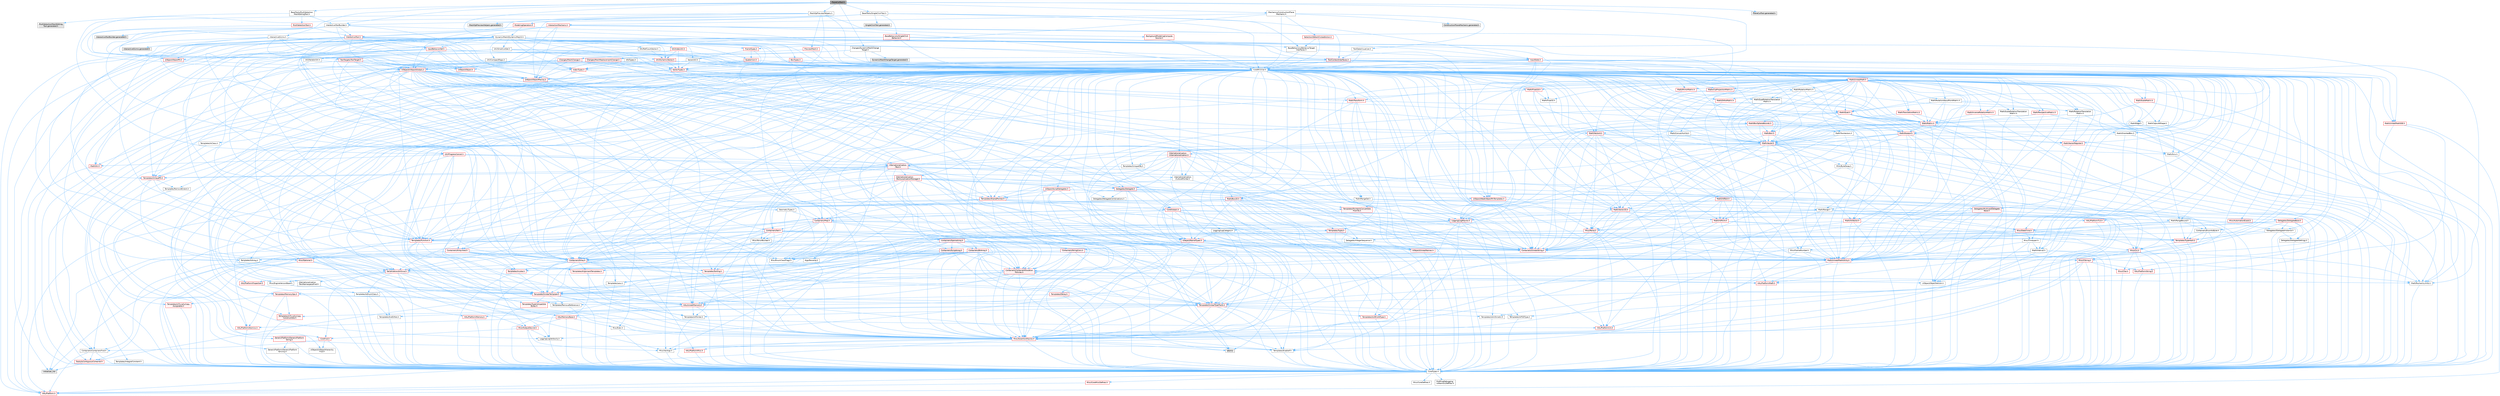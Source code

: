digraph "PlaneCutTool.h"
{
 // INTERACTIVE_SVG=YES
 // LATEX_PDF_SIZE
  bgcolor="transparent";
  edge [fontname=Helvetica,fontsize=10,labelfontname=Helvetica,labelfontsize=10];
  node [fontname=Helvetica,fontsize=10,shape=box,height=0.2,width=0.4];
  Node1 [id="Node000001",label="PlaneCutTool.h",height=0.2,width=0.4,color="gray40", fillcolor="grey60", style="filled", fontcolor="black",tooltip=" "];
  Node1 -> Node2 [id="edge1_Node000001_Node000002",color="steelblue1",style="solid",tooltip=" "];
  Node2 [id="Node000002",label="CoreMinimal.h",height=0.2,width=0.4,color="grey40", fillcolor="white", style="filled",URL="$d7/d67/CoreMinimal_8h.html",tooltip=" "];
  Node2 -> Node3 [id="edge2_Node000002_Node000003",color="steelblue1",style="solid",tooltip=" "];
  Node3 [id="Node000003",label="CoreTypes.h",height=0.2,width=0.4,color="grey40", fillcolor="white", style="filled",URL="$dc/dec/CoreTypes_8h.html",tooltip=" "];
  Node3 -> Node4 [id="edge3_Node000003_Node000004",color="steelblue1",style="solid",tooltip=" "];
  Node4 [id="Node000004",label="HAL/Platform.h",height=0.2,width=0.4,color="red", fillcolor="#FFF0F0", style="filled",URL="$d9/dd0/Platform_8h.html",tooltip=" "];
  Node3 -> Node14 [id="edge4_Node000003_Node000014",color="steelblue1",style="solid",tooltip=" "];
  Node14 [id="Node000014",label="ProfilingDebugging\l/UMemoryDefines.h",height=0.2,width=0.4,color="grey40", fillcolor="white", style="filled",URL="$d2/da2/UMemoryDefines_8h.html",tooltip=" "];
  Node3 -> Node15 [id="edge5_Node000003_Node000015",color="steelblue1",style="solid",tooltip=" "];
  Node15 [id="Node000015",label="Misc/CoreMiscDefines.h",height=0.2,width=0.4,color="red", fillcolor="#FFF0F0", style="filled",URL="$da/d38/CoreMiscDefines_8h.html",tooltip=" "];
  Node15 -> Node4 [id="edge6_Node000015_Node000004",color="steelblue1",style="solid",tooltip=" "];
  Node3 -> Node16 [id="edge7_Node000003_Node000016",color="steelblue1",style="solid",tooltip=" "];
  Node16 [id="Node000016",label="Misc/CoreDefines.h",height=0.2,width=0.4,color="grey40", fillcolor="white", style="filled",URL="$d3/dd2/CoreDefines_8h.html",tooltip=" "];
  Node2 -> Node17 [id="edge8_Node000002_Node000017",color="steelblue1",style="solid",tooltip=" "];
  Node17 [id="Node000017",label="CoreFwd.h",height=0.2,width=0.4,color="red", fillcolor="#FFF0F0", style="filled",URL="$d1/d1e/CoreFwd_8h.html",tooltip=" "];
  Node17 -> Node3 [id="edge9_Node000017_Node000003",color="steelblue1",style="solid",tooltip=" "];
  Node17 -> Node18 [id="edge10_Node000017_Node000018",color="steelblue1",style="solid",tooltip=" "];
  Node18 [id="Node000018",label="Containers/ContainersFwd.h",height=0.2,width=0.4,color="grey40", fillcolor="white", style="filled",URL="$d4/d0a/ContainersFwd_8h.html",tooltip=" "];
  Node18 -> Node4 [id="edge11_Node000018_Node000004",color="steelblue1",style="solid",tooltip=" "];
  Node18 -> Node3 [id="edge12_Node000018_Node000003",color="steelblue1",style="solid",tooltip=" "];
  Node18 -> Node19 [id="edge13_Node000018_Node000019",color="steelblue1",style="solid",tooltip=" "];
  Node19 [id="Node000019",label="Traits/IsContiguousContainer.h",height=0.2,width=0.4,color="red", fillcolor="#FFF0F0", style="filled",URL="$d5/d3c/IsContiguousContainer_8h.html",tooltip=" "];
  Node19 -> Node3 [id="edge14_Node000019_Node000003",color="steelblue1",style="solid",tooltip=" "];
  Node19 -> Node21 [id="edge15_Node000019_Node000021",color="steelblue1",style="solid",tooltip=" "];
  Node21 [id="Node000021",label="initializer_list",height=0.2,width=0.4,color="grey60", fillcolor="#E0E0E0", style="filled",tooltip=" "];
  Node17 -> Node23 [id="edge16_Node000017_Node000023",color="steelblue1",style="solid",tooltip=" "];
  Node23 [id="Node000023",label="UObject/UObjectHierarchy\lFwd.h",height=0.2,width=0.4,color="grey40", fillcolor="white", style="filled",URL="$d3/d13/UObjectHierarchyFwd_8h.html",tooltip=" "];
  Node2 -> Node23 [id="edge17_Node000002_Node000023",color="steelblue1",style="solid",tooltip=" "];
  Node2 -> Node18 [id="edge18_Node000002_Node000018",color="steelblue1",style="solid",tooltip=" "];
  Node2 -> Node24 [id="edge19_Node000002_Node000024",color="steelblue1",style="solid",tooltip=" "];
  Node24 [id="Node000024",label="Misc/VarArgs.h",height=0.2,width=0.4,color="grey40", fillcolor="white", style="filled",URL="$d5/d6f/VarArgs_8h.html",tooltip=" "];
  Node24 -> Node3 [id="edge20_Node000024_Node000003",color="steelblue1",style="solid",tooltip=" "];
  Node2 -> Node25 [id="edge21_Node000002_Node000025",color="steelblue1",style="solid",tooltip=" "];
  Node25 [id="Node000025",label="Logging/LogVerbosity.h",height=0.2,width=0.4,color="grey40", fillcolor="white", style="filled",URL="$d2/d8f/LogVerbosity_8h.html",tooltip=" "];
  Node25 -> Node3 [id="edge22_Node000025_Node000003",color="steelblue1",style="solid",tooltip=" "];
  Node2 -> Node26 [id="edge23_Node000002_Node000026",color="steelblue1",style="solid",tooltip=" "];
  Node26 [id="Node000026",label="Misc/OutputDevice.h",height=0.2,width=0.4,color="red", fillcolor="#FFF0F0", style="filled",URL="$d7/d32/OutputDevice_8h.html",tooltip=" "];
  Node26 -> Node17 [id="edge24_Node000026_Node000017",color="steelblue1",style="solid",tooltip=" "];
  Node26 -> Node3 [id="edge25_Node000026_Node000003",color="steelblue1",style="solid",tooltip=" "];
  Node26 -> Node25 [id="edge26_Node000026_Node000025",color="steelblue1",style="solid",tooltip=" "];
  Node26 -> Node24 [id="edge27_Node000026_Node000024",color="steelblue1",style="solid",tooltip=" "];
  Node2 -> Node32 [id="edge28_Node000002_Node000032",color="steelblue1",style="solid",tooltip=" "];
  Node32 [id="Node000032",label="HAL/PlatformCrt.h",height=0.2,width=0.4,color="red", fillcolor="#FFF0F0", style="filled",URL="$d8/d75/PlatformCrt_8h.html",tooltip=" "];
  Node2 -> Node42 [id="edge29_Node000002_Node000042",color="steelblue1",style="solid",tooltip=" "];
  Node42 [id="Node000042",label="HAL/PlatformMisc.h",height=0.2,width=0.4,color="red", fillcolor="#FFF0F0", style="filled",URL="$d0/df5/PlatformMisc_8h.html",tooltip=" "];
  Node42 -> Node3 [id="edge30_Node000042_Node000003",color="steelblue1",style="solid",tooltip=" "];
  Node2 -> Node61 [id="edge31_Node000002_Node000061",color="steelblue1",style="solid",tooltip=" "];
  Node61 [id="Node000061",label="Misc/AssertionMacros.h",height=0.2,width=0.4,color="red", fillcolor="#FFF0F0", style="filled",URL="$d0/dfa/AssertionMacros_8h.html",tooltip=" "];
  Node61 -> Node3 [id="edge32_Node000061_Node000003",color="steelblue1",style="solid",tooltip=" "];
  Node61 -> Node4 [id="edge33_Node000061_Node000004",color="steelblue1",style="solid",tooltip=" "];
  Node61 -> Node42 [id="edge34_Node000061_Node000042",color="steelblue1",style="solid",tooltip=" "];
  Node61 -> Node62 [id="edge35_Node000061_Node000062",color="steelblue1",style="solid",tooltip=" "];
  Node62 [id="Node000062",label="Templates/EnableIf.h",height=0.2,width=0.4,color="grey40", fillcolor="white", style="filled",URL="$d7/d60/EnableIf_8h.html",tooltip=" "];
  Node62 -> Node3 [id="edge36_Node000062_Node000003",color="steelblue1",style="solid",tooltip=" "];
  Node61 -> Node24 [id="edge37_Node000061_Node000024",color="steelblue1",style="solid",tooltip=" "];
  Node61 -> Node69 [id="edge38_Node000061_Node000069",color="steelblue1",style="solid",tooltip=" "];
  Node69 [id="Node000069",label="atomic",height=0.2,width=0.4,color="grey60", fillcolor="#E0E0E0", style="filled",tooltip=" "];
  Node2 -> Node70 [id="edge39_Node000002_Node000070",color="steelblue1",style="solid",tooltip=" "];
  Node70 [id="Node000070",label="Templates/IsPointer.h",height=0.2,width=0.4,color="grey40", fillcolor="white", style="filled",URL="$d7/d05/IsPointer_8h.html",tooltip=" "];
  Node70 -> Node3 [id="edge40_Node000070_Node000003",color="steelblue1",style="solid",tooltip=" "];
  Node2 -> Node71 [id="edge41_Node000002_Node000071",color="steelblue1",style="solid",tooltip=" "];
  Node71 [id="Node000071",label="HAL/PlatformMemory.h",height=0.2,width=0.4,color="red", fillcolor="#FFF0F0", style="filled",URL="$de/d68/PlatformMemory_8h.html",tooltip=" "];
  Node71 -> Node3 [id="edge42_Node000071_Node000003",color="steelblue1",style="solid",tooltip=" "];
  Node2 -> Node54 [id="edge43_Node000002_Node000054",color="steelblue1",style="solid",tooltip=" "];
  Node54 [id="Node000054",label="HAL/PlatformAtomics.h",height=0.2,width=0.4,color="red", fillcolor="#FFF0F0", style="filled",URL="$d3/d36/PlatformAtomics_8h.html",tooltip=" "];
  Node54 -> Node3 [id="edge44_Node000054_Node000003",color="steelblue1",style="solid",tooltip=" "];
  Node2 -> Node76 [id="edge45_Node000002_Node000076",color="steelblue1",style="solid",tooltip=" "];
  Node76 [id="Node000076",label="Misc/Exec.h",height=0.2,width=0.4,color="grey40", fillcolor="white", style="filled",URL="$de/ddb/Exec_8h.html",tooltip=" "];
  Node76 -> Node3 [id="edge46_Node000076_Node000003",color="steelblue1",style="solid",tooltip=" "];
  Node76 -> Node61 [id="edge47_Node000076_Node000061",color="steelblue1",style="solid",tooltip=" "];
  Node2 -> Node77 [id="edge48_Node000002_Node000077",color="steelblue1",style="solid",tooltip=" "];
  Node77 [id="Node000077",label="HAL/MemoryBase.h",height=0.2,width=0.4,color="red", fillcolor="#FFF0F0", style="filled",URL="$d6/d9f/MemoryBase_8h.html",tooltip=" "];
  Node77 -> Node3 [id="edge49_Node000077_Node000003",color="steelblue1",style="solid",tooltip=" "];
  Node77 -> Node54 [id="edge50_Node000077_Node000054",color="steelblue1",style="solid",tooltip=" "];
  Node77 -> Node32 [id="edge51_Node000077_Node000032",color="steelblue1",style="solid",tooltip=" "];
  Node77 -> Node76 [id="edge52_Node000077_Node000076",color="steelblue1",style="solid",tooltip=" "];
  Node77 -> Node26 [id="edge53_Node000077_Node000026",color="steelblue1",style="solid",tooltip=" "];
  Node2 -> Node87 [id="edge54_Node000002_Node000087",color="steelblue1",style="solid",tooltip=" "];
  Node87 [id="Node000087",label="HAL/UnrealMemory.h",height=0.2,width=0.4,color="red", fillcolor="#FFF0F0", style="filled",URL="$d9/d96/UnrealMemory_8h.html",tooltip=" "];
  Node87 -> Node3 [id="edge55_Node000087_Node000003",color="steelblue1",style="solid",tooltip=" "];
  Node87 -> Node77 [id="edge56_Node000087_Node000077",color="steelblue1",style="solid",tooltip=" "];
  Node87 -> Node71 [id="edge57_Node000087_Node000071",color="steelblue1",style="solid",tooltip=" "];
  Node87 -> Node70 [id="edge58_Node000087_Node000070",color="steelblue1",style="solid",tooltip=" "];
  Node2 -> Node89 [id="edge59_Node000002_Node000089",color="steelblue1",style="solid",tooltip=" "];
  Node89 [id="Node000089",label="Templates/IsArithmetic.h",height=0.2,width=0.4,color="grey40", fillcolor="white", style="filled",URL="$d2/d5d/IsArithmetic_8h.html",tooltip=" "];
  Node89 -> Node3 [id="edge60_Node000089_Node000003",color="steelblue1",style="solid",tooltip=" "];
  Node2 -> Node83 [id="edge61_Node000002_Node000083",color="steelblue1",style="solid",tooltip=" "];
  Node83 [id="Node000083",label="Templates/AndOrNot.h",height=0.2,width=0.4,color="grey40", fillcolor="white", style="filled",URL="$db/d0a/AndOrNot_8h.html",tooltip=" "];
  Node83 -> Node3 [id="edge62_Node000083_Node000003",color="steelblue1",style="solid",tooltip=" "];
  Node2 -> Node90 [id="edge63_Node000002_Node000090",color="steelblue1",style="solid",tooltip=" "];
  Node90 [id="Node000090",label="Templates/IsPODType.h",height=0.2,width=0.4,color="grey40", fillcolor="white", style="filled",URL="$d7/db1/IsPODType_8h.html",tooltip=" "];
  Node90 -> Node3 [id="edge64_Node000090_Node000003",color="steelblue1",style="solid",tooltip=" "];
  Node2 -> Node91 [id="edge65_Node000002_Node000091",color="steelblue1",style="solid",tooltip=" "];
  Node91 [id="Node000091",label="Templates/IsUECoreType.h",height=0.2,width=0.4,color="red", fillcolor="#FFF0F0", style="filled",URL="$d1/db8/IsUECoreType_8h.html",tooltip=" "];
  Node91 -> Node3 [id="edge66_Node000091_Node000003",color="steelblue1",style="solid",tooltip=" "];
  Node2 -> Node84 [id="edge67_Node000002_Node000084",color="steelblue1",style="solid",tooltip=" "];
  Node84 [id="Node000084",label="Templates/IsTriviallyCopy\lConstructible.h",height=0.2,width=0.4,color="red", fillcolor="#FFF0F0", style="filled",URL="$d3/d78/IsTriviallyCopyConstructible_8h.html",tooltip=" "];
  Node84 -> Node3 [id="edge68_Node000084_Node000003",color="steelblue1",style="solid",tooltip=" "];
  Node2 -> Node92 [id="edge69_Node000002_Node000092",color="steelblue1",style="solid",tooltip=" "];
  Node92 [id="Node000092",label="Templates/UnrealTypeTraits.h",height=0.2,width=0.4,color="red", fillcolor="#FFF0F0", style="filled",URL="$d2/d2d/UnrealTypeTraits_8h.html",tooltip=" "];
  Node92 -> Node3 [id="edge70_Node000092_Node000003",color="steelblue1",style="solid",tooltip=" "];
  Node92 -> Node70 [id="edge71_Node000092_Node000070",color="steelblue1",style="solid",tooltip=" "];
  Node92 -> Node61 [id="edge72_Node000092_Node000061",color="steelblue1",style="solid",tooltip=" "];
  Node92 -> Node83 [id="edge73_Node000092_Node000083",color="steelblue1",style="solid",tooltip=" "];
  Node92 -> Node62 [id="edge74_Node000092_Node000062",color="steelblue1",style="solid",tooltip=" "];
  Node92 -> Node89 [id="edge75_Node000092_Node000089",color="steelblue1",style="solid",tooltip=" "];
  Node92 -> Node90 [id="edge76_Node000092_Node000090",color="steelblue1",style="solid",tooltip=" "];
  Node92 -> Node91 [id="edge77_Node000092_Node000091",color="steelblue1",style="solid",tooltip=" "];
  Node92 -> Node84 [id="edge78_Node000092_Node000084",color="steelblue1",style="solid",tooltip=" "];
  Node2 -> Node62 [id="edge79_Node000002_Node000062",color="steelblue1",style="solid",tooltip=" "];
  Node2 -> Node94 [id="edge80_Node000002_Node000094",color="steelblue1",style="solid",tooltip=" "];
  Node94 [id="Node000094",label="Templates/RemoveReference.h",height=0.2,width=0.4,color="grey40", fillcolor="white", style="filled",URL="$da/dbe/RemoveReference_8h.html",tooltip=" "];
  Node94 -> Node3 [id="edge81_Node000094_Node000003",color="steelblue1",style="solid",tooltip=" "];
  Node2 -> Node95 [id="edge82_Node000002_Node000095",color="steelblue1",style="solid",tooltip=" "];
  Node95 [id="Node000095",label="Templates/IntegralConstant.h",height=0.2,width=0.4,color="grey40", fillcolor="white", style="filled",URL="$db/d1b/IntegralConstant_8h.html",tooltip=" "];
  Node95 -> Node3 [id="edge83_Node000095_Node000003",color="steelblue1",style="solid",tooltip=" "];
  Node2 -> Node96 [id="edge84_Node000002_Node000096",color="steelblue1",style="solid",tooltip=" "];
  Node96 [id="Node000096",label="Templates/IsClass.h",height=0.2,width=0.4,color="grey40", fillcolor="white", style="filled",URL="$db/dcb/IsClass_8h.html",tooltip=" "];
  Node96 -> Node3 [id="edge85_Node000096_Node000003",color="steelblue1",style="solid",tooltip=" "];
  Node2 -> Node97 [id="edge86_Node000002_Node000097",color="steelblue1",style="solid",tooltip=" "];
  Node97 [id="Node000097",label="Templates/TypeCompatible\lBytes.h",height=0.2,width=0.4,color="red", fillcolor="#FFF0F0", style="filled",URL="$df/d0a/TypeCompatibleBytes_8h.html",tooltip=" "];
  Node97 -> Node3 [id="edge87_Node000097_Node000003",color="steelblue1",style="solid",tooltip=" "];
  Node2 -> Node19 [id="edge88_Node000002_Node000019",color="steelblue1",style="solid",tooltip=" "];
  Node2 -> Node98 [id="edge89_Node000002_Node000098",color="steelblue1",style="solid",tooltip=" "];
  Node98 [id="Node000098",label="Templates/UnrealTemplate.h",height=0.2,width=0.4,color="red", fillcolor="#FFF0F0", style="filled",URL="$d4/d24/UnrealTemplate_8h.html",tooltip=" "];
  Node98 -> Node3 [id="edge90_Node000098_Node000003",color="steelblue1",style="solid",tooltip=" "];
  Node98 -> Node70 [id="edge91_Node000098_Node000070",color="steelblue1",style="solid",tooltip=" "];
  Node98 -> Node87 [id="edge92_Node000098_Node000087",color="steelblue1",style="solid",tooltip=" "];
  Node98 -> Node92 [id="edge93_Node000098_Node000092",color="steelblue1",style="solid",tooltip=" "];
  Node98 -> Node94 [id="edge94_Node000098_Node000094",color="steelblue1",style="solid",tooltip=" "];
  Node98 -> Node97 [id="edge95_Node000098_Node000097",color="steelblue1",style="solid",tooltip=" "];
  Node98 -> Node19 [id="edge96_Node000098_Node000019",color="steelblue1",style="solid",tooltip=" "];
  Node2 -> Node47 [id="edge97_Node000002_Node000047",color="steelblue1",style="solid",tooltip=" "];
  Node47 [id="Node000047",label="Math/NumericLimits.h",height=0.2,width=0.4,color="grey40", fillcolor="white", style="filled",URL="$df/d1b/NumericLimits_8h.html",tooltip=" "];
  Node47 -> Node3 [id="edge98_Node000047_Node000003",color="steelblue1",style="solid",tooltip=" "];
  Node2 -> Node102 [id="edge99_Node000002_Node000102",color="steelblue1",style="solid",tooltip=" "];
  Node102 [id="Node000102",label="HAL/PlatformMath.h",height=0.2,width=0.4,color="red", fillcolor="#FFF0F0", style="filled",URL="$dc/d53/PlatformMath_8h.html",tooltip=" "];
  Node102 -> Node3 [id="edge100_Node000102_Node000003",color="steelblue1",style="solid",tooltip=" "];
  Node2 -> Node85 [id="edge101_Node000002_Node000085",color="steelblue1",style="solid",tooltip=" "];
  Node85 [id="Node000085",label="Templates/IsTriviallyCopy\lAssignable.h",height=0.2,width=0.4,color="red", fillcolor="#FFF0F0", style="filled",URL="$d2/df2/IsTriviallyCopyAssignable_8h.html",tooltip=" "];
  Node85 -> Node3 [id="edge102_Node000085_Node000003",color="steelblue1",style="solid",tooltip=" "];
  Node2 -> Node110 [id="edge103_Node000002_Node000110",color="steelblue1",style="solid",tooltip=" "];
  Node110 [id="Node000110",label="Templates/MemoryOps.h",height=0.2,width=0.4,color="red", fillcolor="#FFF0F0", style="filled",URL="$db/dea/MemoryOps_8h.html",tooltip=" "];
  Node110 -> Node3 [id="edge104_Node000110_Node000003",color="steelblue1",style="solid",tooltip=" "];
  Node110 -> Node87 [id="edge105_Node000110_Node000087",color="steelblue1",style="solid",tooltip=" "];
  Node110 -> Node85 [id="edge106_Node000110_Node000085",color="steelblue1",style="solid",tooltip=" "];
  Node110 -> Node84 [id="edge107_Node000110_Node000084",color="steelblue1",style="solid",tooltip=" "];
  Node110 -> Node92 [id="edge108_Node000110_Node000092",color="steelblue1",style="solid",tooltip=" "];
  Node2 -> Node111 [id="edge109_Node000002_Node000111",color="steelblue1",style="solid",tooltip=" "];
  Node111 [id="Node000111",label="Containers/ContainerAllocation\lPolicies.h",height=0.2,width=0.4,color="red", fillcolor="#FFF0F0", style="filled",URL="$d7/dff/ContainerAllocationPolicies_8h.html",tooltip=" "];
  Node111 -> Node3 [id="edge110_Node000111_Node000003",color="steelblue1",style="solid",tooltip=" "];
  Node111 -> Node111 [id="edge111_Node000111_Node000111",color="steelblue1",style="solid",tooltip=" "];
  Node111 -> Node102 [id="edge112_Node000111_Node000102",color="steelblue1",style="solid",tooltip=" "];
  Node111 -> Node87 [id="edge113_Node000111_Node000087",color="steelblue1",style="solid",tooltip=" "];
  Node111 -> Node47 [id="edge114_Node000111_Node000047",color="steelblue1",style="solid",tooltip=" "];
  Node111 -> Node61 [id="edge115_Node000111_Node000061",color="steelblue1",style="solid",tooltip=" "];
  Node111 -> Node110 [id="edge116_Node000111_Node000110",color="steelblue1",style="solid",tooltip=" "];
  Node111 -> Node97 [id="edge117_Node000111_Node000097",color="steelblue1",style="solid",tooltip=" "];
  Node2 -> Node114 [id="edge118_Node000002_Node000114",color="steelblue1",style="solid",tooltip=" "];
  Node114 [id="Node000114",label="Templates/IsEnumClass.h",height=0.2,width=0.4,color="grey40", fillcolor="white", style="filled",URL="$d7/d15/IsEnumClass_8h.html",tooltip=" "];
  Node114 -> Node3 [id="edge119_Node000114_Node000003",color="steelblue1",style="solid",tooltip=" "];
  Node114 -> Node83 [id="edge120_Node000114_Node000083",color="steelblue1",style="solid",tooltip=" "];
  Node2 -> Node115 [id="edge121_Node000002_Node000115",color="steelblue1",style="solid",tooltip=" "];
  Node115 [id="Node000115",label="HAL/PlatformProperties.h",height=0.2,width=0.4,color="red", fillcolor="#FFF0F0", style="filled",URL="$d9/db0/PlatformProperties_8h.html",tooltip=" "];
  Node115 -> Node3 [id="edge122_Node000115_Node000003",color="steelblue1",style="solid",tooltip=" "];
  Node2 -> Node118 [id="edge123_Node000002_Node000118",color="steelblue1",style="solid",tooltip=" "];
  Node118 [id="Node000118",label="Misc/EngineVersionBase.h",height=0.2,width=0.4,color="grey40", fillcolor="white", style="filled",URL="$d5/d2b/EngineVersionBase_8h.html",tooltip=" "];
  Node118 -> Node3 [id="edge124_Node000118_Node000003",color="steelblue1",style="solid",tooltip=" "];
  Node2 -> Node119 [id="edge125_Node000002_Node000119",color="steelblue1",style="solid",tooltip=" "];
  Node119 [id="Node000119",label="Internationalization\l/TextNamespaceFwd.h",height=0.2,width=0.4,color="grey40", fillcolor="white", style="filled",URL="$d8/d97/TextNamespaceFwd_8h.html",tooltip=" "];
  Node119 -> Node3 [id="edge126_Node000119_Node000003",color="steelblue1",style="solid",tooltip=" "];
  Node2 -> Node120 [id="edge127_Node000002_Node000120",color="steelblue1",style="solid",tooltip=" "];
  Node120 [id="Node000120",label="Serialization/Archive.h",height=0.2,width=0.4,color="red", fillcolor="#FFF0F0", style="filled",URL="$d7/d3b/Archive_8h.html",tooltip=" "];
  Node120 -> Node17 [id="edge128_Node000120_Node000017",color="steelblue1",style="solid",tooltip=" "];
  Node120 -> Node3 [id="edge129_Node000120_Node000003",color="steelblue1",style="solid",tooltip=" "];
  Node120 -> Node115 [id="edge130_Node000120_Node000115",color="steelblue1",style="solid",tooltip=" "];
  Node120 -> Node119 [id="edge131_Node000120_Node000119",color="steelblue1",style="solid",tooltip=" "];
  Node120 -> Node61 [id="edge132_Node000120_Node000061",color="steelblue1",style="solid",tooltip=" "];
  Node120 -> Node118 [id="edge133_Node000120_Node000118",color="steelblue1",style="solid",tooltip=" "];
  Node120 -> Node24 [id="edge134_Node000120_Node000024",color="steelblue1",style="solid",tooltip=" "];
  Node120 -> Node62 [id="edge135_Node000120_Node000062",color="steelblue1",style="solid",tooltip=" "];
  Node120 -> Node114 [id="edge136_Node000120_Node000114",color="steelblue1",style="solid",tooltip=" "];
  Node120 -> Node98 [id="edge137_Node000120_Node000098",color="steelblue1",style="solid",tooltip=" "];
  Node120 -> Node123 [id="edge138_Node000120_Node000123",color="steelblue1",style="solid",tooltip=" "];
  Node123 [id="Node000123",label="UObject/ObjectVersion.h",height=0.2,width=0.4,color="grey40", fillcolor="white", style="filled",URL="$da/d63/ObjectVersion_8h.html",tooltip=" "];
  Node123 -> Node3 [id="edge139_Node000123_Node000003",color="steelblue1",style="solid",tooltip=" "];
  Node2 -> Node124 [id="edge140_Node000002_Node000124",color="steelblue1",style="solid",tooltip=" "];
  Node124 [id="Node000124",label="Templates/Less.h",height=0.2,width=0.4,color="grey40", fillcolor="white", style="filled",URL="$de/dc8/Less_8h.html",tooltip=" "];
  Node124 -> Node3 [id="edge141_Node000124_Node000003",color="steelblue1",style="solid",tooltip=" "];
  Node124 -> Node98 [id="edge142_Node000124_Node000098",color="steelblue1",style="solid",tooltip=" "];
  Node2 -> Node125 [id="edge143_Node000002_Node000125",color="steelblue1",style="solid",tooltip=" "];
  Node125 [id="Node000125",label="Templates/Sorting.h",height=0.2,width=0.4,color="red", fillcolor="#FFF0F0", style="filled",URL="$d3/d9e/Sorting_8h.html",tooltip=" "];
  Node125 -> Node3 [id="edge144_Node000125_Node000003",color="steelblue1",style="solid",tooltip=" "];
  Node125 -> Node102 [id="edge145_Node000125_Node000102",color="steelblue1",style="solid",tooltip=" "];
  Node125 -> Node124 [id="edge146_Node000125_Node000124",color="steelblue1",style="solid",tooltip=" "];
  Node2 -> Node136 [id="edge147_Node000002_Node000136",color="steelblue1",style="solid",tooltip=" "];
  Node136 [id="Node000136",label="Misc/Char.h",height=0.2,width=0.4,color="red", fillcolor="#FFF0F0", style="filled",URL="$d0/d58/Char_8h.html",tooltip=" "];
  Node136 -> Node3 [id="edge148_Node000136_Node000003",color="steelblue1",style="solid",tooltip=" "];
  Node2 -> Node139 [id="edge149_Node000002_Node000139",color="steelblue1",style="solid",tooltip=" "];
  Node139 [id="Node000139",label="GenericPlatform/GenericPlatform\lStricmp.h",height=0.2,width=0.4,color="grey40", fillcolor="white", style="filled",URL="$d2/d86/GenericPlatformStricmp_8h.html",tooltip=" "];
  Node139 -> Node3 [id="edge150_Node000139_Node000003",color="steelblue1",style="solid",tooltip=" "];
  Node2 -> Node140 [id="edge151_Node000002_Node000140",color="steelblue1",style="solid",tooltip=" "];
  Node140 [id="Node000140",label="GenericPlatform/GenericPlatform\lString.h",height=0.2,width=0.4,color="red", fillcolor="#FFF0F0", style="filled",URL="$dd/d20/GenericPlatformString_8h.html",tooltip=" "];
  Node140 -> Node3 [id="edge152_Node000140_Node000003",color="steelblue1",style="solid",tooltip=" "];
  Node140 -> Node139 [id="edge153_Node000140_Node000139",color="steelblue1",style="solid",tooltip=" "];
  Node140 -> Node62 [id="edge154_Node000140_Node000062",color="steelblue1",style="solid",tooltip=" "];
  Node2 -> Node73 [id="edge155_Node000002_Node000073",color="steelblue1",style="solid",tooltip=" "];
  Node73 [id="Node000073",label="HAL/PlatformString.h",height=0.2,width=0.4,color="red", fillcolor="#FFF0F0", style="filled",URL="$db/db5/PlatformString_8h.html",tooltip=" "];
  Node73 -> Node3 [id="edge156_Node000073_Node000003",color="steelblue1",style="solid",tooltip=" "];
  Node2 -> Node143 [id="edge157_Node000002_Node000143",color="steelblue1",style="solid",tooltip=" "];
  Node143 [id="Node000143",label="Misc/CString.h",height=0.2,width=0.4,color="red", fillcolor="#FFF0F0", style="filled",URL="$d2/d49/CString_8h.html",tooltip=" "];
  Node143 -> Node3 [id="edge158_Node000143_Node000003",color="steelblue1",style="solid",tooltip=" "];
  Node143 -> Node32 [id="edge159_Node000143_Node000032",color="steelblue1",style="solid",tooltip=" "];
  Node143 -> Node73 [id="edge160_Node000143_Node000073",color="steelblue1",style="solid",tooltip=" "];
  Node143 -> Node61 [id="edge161_Node000143_Node000061",color="steelblue1",style="solid",tooltip=" "];
  Node143 -> Node136 [id="edge162_Node000143_Node000136",color="steelblue1",style="solid",tooltip=" "];
  Node143 -> Node24 [id="edge163_Node000143_Node000024",color="steelblue1",style="solid",tooltip=" "];
  Node2 -> Node144 [id="edge164_Node000002_Node000144",color="steelblue1",style="solid",tooltip=" "];
  Node144 [id="Node000144",label="Misc/Crc.h",height=0.2,width=0.4,color="red", fillcolor="#FFF0F0", style="filled",URL="$d4/dd2/Crc_8h.html",tooltip=" "];
  Node144 -> Node3 [id="edge165_Node000144_Node000003",color="steelblue1",style="solid",tooltip=" "];
  Node144 -> Node73 [id="edge166_Node000144_Node000073",color="steelblue1",style="solid",tooltip=" "];
  Node144 -> Node61 [id="edge167_Node000144_Node000061",color="steelblue1",style="solid",tooltip=" "];
  Node144 -> Node143 [id="edge168_Node000144_Node000143",color="steelblue1",style="solid",tooltip=" "];
  Node144 -> Node136 [id="edge169_Node000144_Node000136",color="steelblue1",style="solid",tooltip=" "];
  Node144 -> Node92 [id="edge170_Node000144_Node000092",color="steelblue1",style="solid",tooltip=" "];
  Node2 -> Node135 [id="edge171_Node000002_Node000135",color="steelblue1",style="solid",tooltip=" "];
  Node135 [id="Node000135",label="Math/UnrealMathUtility.h",height=0.2,width=0.4,color="red", fillcolor="#FFF0F0", style="filled",URL="$db/db8/UnrealMathUtility_8h.html",tooltip=" "];
  Node135 -> Node3 [id="edge172_Node000135_Node000003",color="steelblue1",style="solid",tooltip=" "];
  Node135 -> Node61 [id="edge173_Node000135_Node000061",color="steelblue1",style="solid",tooltip=" "];
  Node135 -> Node102 [id="edge174_Node000135_Node000102",color="steelblue1",style="solid",tooltip=" "];
  Node2 -> Node145 [id="edge175_Node000002_Node000145",color="steelblue1",style="solid",tooltip=" "];
  Node145 [id="Node000145",label="Containers/UnrealString.h",height=0.2,width=0.4,color="red", fillcolor="#FFF0F0", style="filled",URL="$d5/dba/UnrealString_8h.html",tooltip=" "];
  Node2 -> Node149 [id="edge176_Node000002_Node000149",color="steelblue1",style="solid",tooltip=" "];
  Node149 [id="Node000149",label="Containers/Array.h",height=0.2,width=0.4,color="red", fillcolor="#FFF0F0", style="filled",URL="$df/dd0/Array_8h.html",tooltip=" "];
  Node149 -> Node3 [id="edge177_Node000149_Node000003",color="steelblue1",style="solid",tooltip=" "];
  Node149 -> Node61 [id="edge178_Node000149_Node000061",color="steelblue1",style="solid",tooltip=" "];
  Node149 -> Node87 [id="edge179_Node000149_Node000087",color="steelblue1",style="solid",tooltip=" "];
  Node149 -> Node92 [id="edge180_Node000149_Node000092",color="steelblue1",style="solid",tooltip=" "];
  Node149 -> Node98 [id="edge181_Node000149_Node000098",color="steelblue1",style="solid",tooltip=" "];
  Node149 -> Node111 [id="edge182_Node000149_Node000111",color="steelblue1",style="solid",tooltip=" "];
  Node149 -> Node120 [id="edge183_Node000149_Node000120",color="steelblue1",style="solid",tooltip=" "];
  Node149 -> Node128 [id="edge184_Node000149_Node000128",color="steelblue1",style="solid",tooltip=" "];
  Node128 [id="Node000128",label="Templates/Invoke.h",height=0.2,width=0.4,color="red", fillcolor="#FFF0F0", style="filled",URL="$d7/deb/Invoke_8h.html",tooltip=" "];
  Node128 -> Node3 [id="edge185_Node000128_Node000003",color="steelblue1",style="solid",tooltip=" "];
  Node128 -> Node98 [id="edge186_Node000128_Node000098",color="steelblue1",style="solid",tooltip=" "];
  Node149 -> Node124 [id="edge187_Node000149_Node000124",color="steelblue1",style="solid",tooltip=" "];
  Node149 -> Node125 [id="edge188_Node000149_Node000125",color="steelblue1",style="solid",tooltip=" "];
  Node149 -> Node172 [id="edge189_Node000149_Node000172",color="steelblue1",style="solid",tooltip=" "];
  Node172 [id="Node000172",label="Templates/AlignmentTemplates.h",height=0.2,width=0.4,color="red", fillcolor="#FFF0F0", style="filled",URL="$dd/d32/AlignmentTemplates_8h.html",tooltip=" "];
  Node172 -> Node3 [id="edge190_Node000172_Node000003",color="steelblue1",style="solid",tooltip=" "];
  Node172 -> Node70 [id="edge191_Node000172_Node000070",color="steelblue1",style="solid",tooltip=" "];
  Node2 -> Node173 [id="edge192_Node000002_Node000173",color="steelblue1",style="solid",tooltip=" "];
  Node173 [id="Node000173",label="Misc/FrameNumber.h",height=0.2,width=0.4,color="grey40", fillcolor="white", style="filled",URL="$dd/dbd/FrameNumber_8h.html",tooltip=" "];
  Node173 -> Node3 [id="edge193_Node000173_Node000003",color="steelblue1",style="solid",tooltip=" "];
  Node173 -> Node47 [id="edge194_Node000173_Node000047",color="steelblue1",style="solid",tooltip=" "];
  Node173 -> Node135 [id="edge195_Node000173_Node000135",color="steelblue1",style="solid",tooltip=" "];
  Node173 -> Node62 [id="edge196_Node000173_Node000062",color="steelblue1",style="solid",tooltip=" "];
  Node173 -> Node92 [id="edge197_Node000173_Node000092",color="steelblue1",style="solid",tooltip=" "];
  Node2 -> Node174 [id="edge198_Node000002_Node000174",color="steelblue1",style="solid",tooltip=" "];
  Node174 [id="Node000174",label="Misc/Timespan.h",height=0.2,width=0.4,color="grey40", fillcolor="white", style="filled",URL="$da/dd9/Timespan_8h.html",tooltip=" "];
  Node174 -> Node3 [id="edge199_Node000174_Node000003",color="steelblue1",style="solid",tooltip=" "];
  Node174 -> Node175 [id="edge200_Node000174_Node000175",color="steelblue1",style="solid",tooltip=" "];
  Node175 [id="Node000175",label="Math/Interval.h",height=0.2,width=0.4,color="grey40", fillcolor="white", style="filled",URL="$d1/d55/Interval_8h.html",tooltip=" "];
  Node175 -> Node3 [id="edge201_Node000175_Node000003",color="steelblue1",style="solid",tooltip=" "];
  Node175 -> Node89 [id="edge202_Node000175_Node000089",color="steelblue1",style="solid",tooltip=" "];
  Node175 -> Node92 [id="edge203_Node000175_Node000092",color="steelblue1",style="solid",tooltip=" "];
  Node175 -> Node47 [id="edge204_Node000175_Node000047",color="steelblue1",style="solid",tooltip=" "];
  Node175 -> Node135 [id="edge205_Node000175_Node000135",color="steelblue1",style="solid",tooltip=" "];
  Node174 -> Node135 [id="edge206_Node000174_Node000135",color="steelblue1",style="solid",tooltip=" "];
  Node174 -> Node61 [id="edge207_Node000174_Node000061",color="steelblue1",style="solid",tooltip=" "];
  Node2 -> Node176 [id="edge208_Node000002_Node000176",color="steelblue1",style="solid",tooltip=" "];
  Node176 [id="Node000176",label="Containers/StringConv.h",height=0.2,width=0.4,color="red", fillcolor="#FFF0F0", style="filled",URL="$d3/ddf/StringConv_8h.html",tooltip=" "];
  Node176 -> Node3 [id="edge209_Node000176_Node000003",color="steelblue1",style="solid",tooltip=" "];
  Node176 -> Node61 [id="edge210_Node000176_Node000061",color="steelblue1",style="solid",tooltip=" "];
  Node176 -> Node111 [id="edge211_Node000176_Node000111",color="steelblue1",style="solid",tooltip=" "];
  Node176 -> Node149 [id="edge212_Node000176_Node000149",color="steelblue1",style="solid",tooltip=" "];
  Node176 -> Node143 [id="edge213_Node000176_Node000143",color="steelblue1",style="solid",tooltip=" "];
  Node176 -> Node177 [id="edge214_Node000176_Node000177",color="steelblue1",style="solid",tooltip=" "];
  Node177 [id="Node000177",label="Templates/IsArray.h",height=0.2,width=0.4,color="grey40", fillcolor="white", style="filled",URL="$d8/d8d/IsArray_8h.html",tooltip=" "];
  Node177 -> Node3 [id="edge215_Node000177_Node000003",color="steelblue1",style="solid",tooltip=" "];
  Node176 -> Node98 [id="edge216_Node000176_Node000098",color="steelblue1",style="solid",tooltip=" "];
  Node176 -> Node92 [id="edge217_Node000176_Node000092",color="steelblue1",style="solid",tooltip=" "];
  Node176 -> Node19 [id="edge218_Node000176_Node000019",color="steelblue1",style="solid",tooltip=" "];
  Node2 -> Node178 [id="edge219_Node000002_Node000178",color="steelblue1",style="solid",tooltip=" "];
  Node178 [id="Node000178",label="UObject/UnrealNames.h",height=0.2,width=0.4,color="red", fillcolor="#FFF0F0", style="filled",URL="$d8/db1/UnrealNames_8h.html",tooltip=" "];
  Node178 -> Node3 [id="edge220_Node000178_Node000003",color="steelblue1",style="solid",tooltip=" "];
  Node2 -> Node180 [id="edge221_Node000002_Node000180",color="steelblue1",style="solid",tooltip=" "];
  Node180 [id="Node000180",label="UObject/NameTypes.h",height=0.2,width=0.4,color="red", fillcolor="#FFF0F0", style="filled",URL="$d6/d35/NameTypes_8h.html",tooltip=" "];
  Node180 -> Node3 [id="edge222_Node000180_Node000003",color="steelblue1",style="solid",tooltip=" "];
  Node180 -> Node61 [id="edge223_Node000180_Node000061",color="steelblue1",style="solid",tooltip=" "];
  Node180 -> Node87 [id="edge224_Node000180_Node000087",color="steelblue1",style="solid",tooltip=" "];
  Node180 -> Node92 [id="edge225_Node000180_Node000092",color="steelblue1",style="solid",tooltip=" "];
  Node180 -> Node98 [id="edge226_Node000180_Node000098",color="steelblue1",style="solid",tooltip=" "];
  Node180 -> Node145 [id="edge227_Node000180_Node000145",color="steelblue1",style="solid",tooltip=" "];
  Node180 -> Node176 [id="edge228_Node000180_Node000176",color="steelblue1",style="solid",tooltip=" "];
  Node180 -> Node178 [id="edge229_Node000180_Node000178",color="steelblue1",style="solid",tooltip=" "];
  Node2 -> Node188 [id="edge230_Node000002_Node000188",color="steelblue1",style="solid",tooltip=" "];
  Node188 [id="Node000188",label="Misc/Parse.h",height=0.2,width=0.4,color="red", fillcolor="#FFF0F0", style="filled",URL="$dc/d71/Parse_8h.html",tooltip=" "];
  Node188 -> Node145 [id="edge231_Node000188_Node000145",color="steelblue1",style="solid",tooltip=" "];
  Node188 -> Node3 [id="edge232_Node000188_Node000003",color="steelblue1",style="solid",tooltip=" "];
  Node188 -> Node32 [id="edge233_Node000188_Node000032",color="steelblue1",style="solid",tooltip=" "];
  Node188 -> Node49 [id="edge234_Node000188_Node000049",color="steelblue1",style="solid",tooltip=" "];
  Node49 [id="Node000049",label="Misc/EnumClassFlags.h",height=0.2,width=0.4,color="grey40", fillcolor="white", style="filled",URL="$d8/de7/EnumClassFlags_8h.html",tooltip=" "];
  Node188 -> Node189 [id="edge235_Node000188_Node000189",color="steelblue1",style="solid",tooltip=" "];
  Node189 [id="Node000189",label="Templates/Function.h",height=0.2,width=0.4,color="red", fillcolor="#FFF0F0", style="filled",URL="$df/df5/Function_8h.html",tooltip=" "];
  Node189 -> Node3 [id="edge236_Node000189_Node000003",color="steelblue1",style="solid",tooltip=" "];
  Node189 -> Node61 [id="edge237_Node000189_Node000061",color="steelblue1",style="solid",tooltip=" "];
  Node189 -> Node87 [id="edge238_Node000189_Node000087",color="steelblue1",style="solid",tooltip=" "];
  Node189 -> Node92 [id="edge239_Node000189_Node000092",color="steelblue1",style="solid",tooltip=" "];
  Node189 -> Node128 [id="edge240_Node000189_Node000128",color="steelblue1",style="solid",tooltip=" "];
  Node189 -> Node98 [id="edge241_Node000189_Node000098",color="steelblue1",style="solid",tooltip=" "];
  Node189 -> Node135 [id="edge242_Node000189_Node000135",color="steelblue1",style="solid",tooltip=" "];
  Node2 -> Node172 [id="edge243_Node000002_Node000172",color="steelblue1",style="solid",tooltip=" "];
  Node2 -> Node191 [id="edge244_Node000002_Node000191",color="steelblue1",style="solid",tooltip=" "];
  Node191 [id="Node000191",label="Misc/StructBuilder.h",height=0.2,width=0.4,color="grey40", fillcolor="white", style="filled",URL="$d9/db3/StructBuilder_8h.html",tooltip=" "];
  Node191 -> Node3 [id="edge245_Node000191_Node000003",color="steelblue1",style="solid",tooltip=" "];
  Node191 -> Node135 [id="edge246_Node000191_Node000135",color="steelblue1",style="solid",tooltip=" "];
  Node191 -> Node172 [id="edge247_Node000191_Node000172",color="steelblue1",style="solid",tooltip=" "];
  Node2 -> Node104 [id="edge248_Node000002_Node000104",color="steelblue1",style="solid",tooltip=" "];
  Node104 [id="Node000104",label="Templates/Decay.h",height=0.2,width=0.4,color="red", fillcolor="#FFF0F0", style="filled",URL="$dd/d0f/Decay_8h.html",tooltip=" "];
  Node104 -> Node3 [id="edge249_Node000104_Node000003",color="steelblue1",style="solid",tooltip=" "];
  Node104 -> Node94 [id="edge250_Node000104_Node000094",color="steelblue1",style="solid",tooltip=" "];
  Node2 -> Node192 [id="edge251_Node000002_Node000192",color="steelblue1",style="solid",tooltip=" "];
  Node192 [id="Node000192",label="Templates/PointerIsConvertible\lFromTo.h",height=0.2,width=0.4,color="red", fillcolor="#FFF0F0", style="filled",URL="$d6/d65/PointerIsConvertibleFromTo_8h.html",tooltip=" "];
  Node192 -> Node3 [id="edge252_Node000192_Node000003",color="steelblue1",style="solid",tooltip=" "];
  Node2 -> Node128 [id="edge253_Node000002_Node000128",color="steelblue1",style="solid",tooltip=" "];
  Node2 -> Node189 [id="edge254_Node000002_Node000189",color="steelblue1",style="solid",tooltip=" "];
  Node2 -> Node161 [id="edge255_Node000002_Node000161",color="steelblue1",style="solid",tooltip=" "];
  Node161 [id="Node000161",label="Templates/TypeHash.h",height=0.2,width=0.4,color="red", fillcolor="#FFF0F0", style="filled",URL="$d1/d62/TypeHash_8h.html",tooltip=" "];
  Node161 -> Node3 [id="edge256_Node000161_Node000003",color="steelblue1",style="solid",tooltip=" "];
  Node161 -> Node144 [id="edge257_Node000161_Node000144",color="steelblue1",style="solid",tooltip=" "];
  Node2 -> Node193 [id="edge258_Node000002_Node000193",color="steelblue1",style="solid",tooltip=" "];
  Node193 [id="Node000193",label="Containers/ScriptArray.h",height=0.2,width=0.4,color="red", fillcolor="#FFF0F0", style="filled",URL="$dc/daf/ScriptArray_8h.html",tooltip=" "];
  Node193 -> Node3 [id="edge259_Node000193_Node000003",color="steelblue1",style="solid",tooltip=" "];
  Node193 -> Node61 [id="edge260_Node000193_Node000061",color="steelblue1",style="solid",tooltip=" "];
  Node193 -> Node87 [id="edge261_Node000193_Node000087",color="steelblue1",style="solid",tooltip=" "];
  Node193 -> Node111 [id="edge262_Node000193_Node000111",color="steelblue1",style="solid",tooltip=" "];
  Node193 -> Node149 [id="edge263_Node000193_Node000149",color="steelblue1",style="solid",tooltip=" "];
  Node193 -> Node21 [id="edge264_Node000193_Node000021",color="steelblue1",style="solid",tooltip=" "];
  Node2 -> Node194 [id="edge265_Node000002_Node000194",color="steelblue1",style="solid",tooltip=" "];
  Node194 [id="Node000194",label="Containers/BitArray.h",height=0.2,width=0.4,color="red", fillcolor="#FFF0F0", style="filled",URL="$d1/de4/BitArray_8h.html",tooltip=" "];
  Node194 -> Node111 [id="edge266_Node000194_Node000111",color="steelblue1",style="solid",tooltip=" "];
  Node194 -> Node3 [id="edge267_Node000194_Node000003",color="steelblue1",style="solid",tooltip=" "];
  Node194 -> Node54 [id="edge268_Node000194_Node000054",color="steelblue1",style="solid",tooltip=" "];
  Node194 -> Node87 [id="edge269_Node000194_Node000087",color="steelblue1",style="solid",tooltip=" "];
  Node194 -> Node135 [id="edge270_Node000194_Node000135",color="steelblue1",style="solid",tooltip=" "];
  Node194 -> Node61 [id="edge271_Node000194_Node000061",color="steelblue1",style="solid",tooltip=" "];
  Node194 -> Node49 [id="edge272_Node000194_Node000049",color="steelblue1",style="solid",tooltip=" "];
  Node194 -> Node120 [id="edge273_Node000194_Node000120",color="steelblue1",style="solid",tooltip=" "];
  Node194 -> Node62 [id="edge274_Node000194_Node000062",color="steelblue1",style="solid",tooltip=" "];
  Node194 -> Node128 [id="edge275_Node000194_Node000128",color="steelblue1",style="solid",tooltip=" "];
  Node194 -> Node98 [id="edge276_Node000194_Node000098",color="steelblue1",style="solid",tooltip=" "];
  Node194 -> Node92 [id="edge277_Node000194_Node000092",color="steelblue1",style="solid",tooltip=" "];
  Node2 -> Node195 [id="edge278_Node000002_Node000195",color="steelblue1",style="solid",tooltip=" "];
  Node195 [id="Node000195",label="Containers/SparseArray.h",height=0.2,width=0.4,color="red", fillcolor="#FFF0F0", style="filled",URL="$d5/dbf/SparseArray_8h.html",tooltip=" "];
  Node195 -> Node3 [id="edge279_Node000195_Node000003",color="steelblue1",style="solid",tooltip=" "];
  Node195 -> Node61 [id="edge280_Node000195_Node000061",color="steelblue1",style="solid",tooltip=" "];
  Node195 -> Node87 [id="edge281_Node000195_Node000087",color="steelblue1",style="solid",tooltip=" "];
  Node195 -> Node92 [id="edge282_Node000195_Node000092",color="steelblue1",style="solid",tooltip=" "];
  Node195 -> Node98 [id="edge283_Node000195_Node000098",color="steelblue1",style="solid",tooltip=" "];
  Node195 -> Node111 [id="edge284_Node000195_Node000111",color="steelblue1",style="solid",tooltip=" "];
  Node195 -> Node124 [id="edge285_Node000195_Node000124",color="steelblue1",style="solid",tooltip=" "];
  Node195 -> Node149 [id="edge286_Node000195_Node000149",color="steelblue1",style="solid",tooltip=" "];
  Node195 -> Node135 [id="edge287_Node000195_Node000135",color="steelblue1",style="solid",tooltip=" "];
  Node195 -> Node193 [id="edge288_Node000195_Node000193",color="steelblue1",style="solid",tooltip=" "];
  Node195 -> Node194 [id="edge289_Node000195_Node000194",color="steelblue1",style="solid",tooltip=" "];
  Node195 -> Node145 [id="edge290_Node000195_Node000145",color="steelblue1",style="solid",tooltip=" "];
  Node2 -> Node211 [id="edge291_Node000002_Node000211",color="steelblue1",style="solid",tooltip=" "];
  Node211 [id="Node000211",label="Containers/Set.h",height=0.2,width=0.4,color="red", fillcolor="#FFF0F0", style="filled",URL="$d4/d45/Set_8h.html",tooltip=" "];
  Node211 -> Node111 [id="edge292_Node000211_Node000111",color="steelblue1",style="solid",tooltip=" "];
  Node211 -> Node195 [id="edge293_Node000211_Node000195",color="steelblue1",style="solid",tooltip=" "];
  Node211 -> Node18 [id="edge294_Node000211_Node000018",color="steelblue1",style="solid",tooltip=" "];
  Node211 -> Node135 [id="edge295_Node000211_Node000135",color="steelblue1",style="solid",tooltip=" "];
  Node211 -> Node61 [id="edge296_Node000211_Node000061",color="steelblue1",style="solid",tooltip=" "];
  Node211 -> Node191 [id="edge297_Node000211_Node000191",color="steelblue1",style="solid",tooltip=" "];
  Node211 -> Node189 [id="edge298_Node000211_Node000189",color="steelblue1",style="solid",tooltip=" "];
  Node211 -> Node125 [id="edge299_Node000211_Node000125",color="steelblue1",style="solid",tooltip=" "];
  Node211 -> Node161 [id="edge300_Node000211_Node000161",color="steelblue1",style="solid",tooltip=" "];
  Node211 -> Node98 [id="edge301_Node000211_Node000098",color="steelblue1",style="solid",tooltip=" "];
  Node211 -> Node21 [id="edge302_Node000211_Node000021",color="steelblue1",style="solid",tooltip=" "];
  Node2 -> Node214 [id="edge303_Node000002_Node000214",color="steelblue1",style="solid",tooltip=" "];
  Node214 [id="Node000214",label="Algo/Reverse.h",height=0.2,width=0.4,color="grey40", fillcolor="white", style="filled",URL="$d5/d93/Reverse_8h.html",tooltip=" "];
  Node214 -> Node3 [id="edge304_Node000214_Node000003",color="steelblue1",style="solid",tooltip=" "];
  Node214 -> Node98 [id="edge305_Node000214_Node000098",color="steelblue1",style="solid",tooltip=" "];
  Node2 -> Node215 [id="edge306_Node000002_Node000215",color="steelblue1",style="solid",tooltip=" "];
  Node215 [id="Node000215",label="Containers/Map.h",height=0.2,width=0.4,color="red", fillcolor="#FFF0F0", style="filled",URL="$df/d79/Map_8h.html",tooltip=" "];
  Node215 -> Node3 [id="edge307_Node000215_Node000003",color="steelblue1",style="solid",tooltip=" "];
  Node215 -> Node214 [id="edge308_Node000215_Node000214",color="steelblue1",style="solid",tooltip=" "];
  Node215 -> Node211 [id="edge309_Node000215_Node000211",color="steelblue1",style="solid",tooltip=" "];
  Node215 -> Node145 [id="edge310_Node000215_Node000145",color="steelblue1",style="solid",tooltip=" "];
  Node215 -> Node61 [id="edge311_Node000215_Node000061",color="steelblue1",style="solid",tooltip=" "];
  Node215 -> Node191 [id="edge312_Node000215_Node000191",color="steelblue1",style="solid",tooltip=" "];
  Node215 -> Node189 [id="edge313_Node000215_Node000189",color="steelblue1",style="solid",tooltip=" "];
  Node215 -> Node125 [id="edge314_Node000215_Node000125",color="steelblue1",style="solid",tooltip=" "];
  Node215 -> Node216 [id="edge315_Node000215_Node000216",color="steelblue1",style="solid",tooltip=" "];
  Node216 [id="Node000216",label="Templates/Tuple.h",height=0.2,width=0.4,color="red", fillcolor="#FFF0F0", style="filled",URL="$d2/d4f/Tuple_8h.html",tooltip=" "];
  Node216 -> Node3 [id="edge316_Node000216_Node000003",color="steelblue1",style="solid",tooltip=" "];
  Node216 -> Node98 [id="edge317_Node000216_Node000098",color="steelblue1",style="solid",tooltip=" "];
  Node216 -> Node217 [id="edge318_Node000216_Node000217",color="steelblue1",style="solid",tooltip=" "];
  Node217 [id="Node000217",label="Delegates/IntegerSequence.h",height=0.2,width=0.4,color="grey40", fillcolor="white", style="filled",URL="$d2/dcc/IntegerSequence_8h.html",tooltip=" "];
  Node217 -> Node3 [id="edge319_Node000217_Node000003",color="steelblue1",style="solid",tooltip=" "];
  Node216 -> Node128 [id="edge320_Node000216_Node000128",color="steelblue1",style="solid",tooltip=" "];
  Node216 -> Node161 [id="edge321_Node000216_Node000161",color="steelblue1",style="solid",tooltip=" "];
  Node215 -> Node98 [id="edge322_Node000215_Node000098",color="steelblue1",style="solid",tooltip=" "];
  Node215 -> Node92 [id="edge323_Node000215_Node000092",color="steelblue1",style="solid",tooltip=" "];
  Node2 -> Node219 [id="edge324_Node000002_Node000219",color="steelblue1",style="solid",tooltip=" "];
  Node219 [id="Node000219",label="Math/IntPoint.h",height=0.2,width=0.4,color="red", fillcolor="#FFF0F0", style="filled",URL="$d3/df7/IntPoint_8h.html",tooltip=" "];
  Node219 -> Node3 [id="edge325_Node000219_Node000003",color="steelblue1",style="solid",tooltip=" "];
  Node219 -> Node61 [id="edge326_Node000219_Node000061",color="steelblue1",style="solid",tooltip=" "];
  Node219 -> Node188 [id="edge327_Node000219_Node000188",color="steelblue1",style="solid",tooltip=" "];
  Node219 -> Node135 [id="edge328_Node000219_Node000135",color="steelblue1",style="solid",tooltip=" "];
  Node219 -> Node145 [id="edge329_Node000219_Node000145",color="steelblue1",style="solid",tooltip=" "];
  Node219 -> Node161 [id="edge330_Node000219_Node000161",color="steelblue1",style="solid",tooltip=" "];
  Node2 -> Node221 [id="edge331_Node000002_Node000221",color="steelblue1",style="solid",tooltip=" "];
  Node221 [id="Node000221",label="Math/IntVector.h",height=0.2,width=0.4,color="red", fillcolor="#FFF0F0", style="filled",URL="$d7/d44/IntVector_8h.html",tooltip=" "];
  Node221 -> Node3 [id="edge332_Node000221_Node000003",color="steelblue1",style="solid",tooltip=" "];
  Node221 -> Node144 [id="edge333_Node000221_Node000144",color="steelblue1",style="solid",tooltip=" "];
  Node221 -> Node188 [id="edge334_Node000221_Node000188",color="steelblue1",style="solid",tooltip=" "];
  Node221 -> Node135 [id="edge335_Node000221_Node000135",color="steelblue1",style="solid",tooltip=" "];
  Node221 -> Node145 [id="edge336_Node000221_Node000145",color="steelblue1",style="solid",tooltip=" "];
  Node2 -> Node222 [id="edge337_Node000002_Node000222",color="steelblue1",style="solid",tooltip=" "];
  Node222 [id="Node000222",label="Logging/LogCategory.h",height=0.2,width=0.4,color="grey40", fillcolor="white", style="filled",URL="$d9/d36/LogCategory_8h.html",tooltip=" "];
  Node222 -> Node3 [id="edge338_Node000222_Node000003",color="steelblue1",style="solid",tooltip=" "];
  Node222 -> Node25 [id="edge339_Node000222_Node000025",color="steelblue1",style="solid",tooltip=" "];
  Node222 -> Node180 [id="edge340_Node000222_Node000180",color="steelblue1",style="solid",tooltip=" "];
  Node2 -> Node223 [id="edge341_Node000002_Node000223",color="steelblue1",style="solid",tooltip=" "];
  Node223 [id="Node000223",label="Logging/LogMacros.h",height=0.2,width=0.4,color="red", fillcolor="#FFF0F0", style="filled",URL="$d0/d16/LogMacros_8h.html",tooltip=" "];
  Node223 -> Node145 [id="edge342_Node000223_Node000145",color="steelblue1",style="solid",tooltip=" "];
  Node223 -> Node3 [id="edge343_Node000223_Node000003",color="steelblue1",style="solid",tooltip=" "];
  Node223 -> Node222 [id="edge344_Node000223_Node000222",color="steelblue1",style="solid",tooltip=" "];
  Node223 -> Node25 [id="edge345_Node000223_Node000025",color="steelblue1",style="solid",tooltip=" "];
  Node223 -> Node61 [id="edge346_Node000223_Node000061",color="steelblue1",style="solid",tooltip=" "];
  Node223 -> Node24 [id="edge347_Node000223_Node000024",color="steelblue1",style="solid",tooltip=" "];
  Node223 -> Node62 [id="edge348_Node000223_Node000062",color="steelblue1",style="solid",tooltip=" "];
  Node2 -> Node226 [id="edge349_Node000002_Node000226",color="steelblue1",style="solid",tooltip=" "];
  Node226 [id="Node000226",label="Math/Vector2D.h",height=0.2,width=0.4,color="red", fillcolor="#FFF0F0", style="filled",URL="$d3/db0/Vector2D_8h.html",tooltip=" "];
  Node226 -> Node3 [id="edge350_Node000226_Node000003",color="steelblue1",style="solid",tooltip=" "];
  Node226 -> Node61 [id="edge351_Node000226_Node000061",color="steelblue1",style="solid",tooltip=" "];
  Node226 -> Node144 [id="edge352_Node000226_Node000144",color="steelblue1",style="solid",tooltip=" "];
  Node226 -> Node135 [id="edge353_Node000226_Node000135",color="steelblue1",style="solid",tooltip=" "];
  Node226 -> Node145 [id="edge354_Node000226_Node000145",color="steelblue1",style="solid",tooltip=" "];
  Node226 -> Node188 [id="edge355_Node000226_Node000188",color="steelblue1",style="solid",tooltip=" "];
  Node226 -> Node219 [id="edge356_Node000226_Node000219",color="steelblue1",style="solid",tooltip=" "];
  Node226 -> Node223 [id="edge357_Node000226_Node000223",color="steelblue1",style="solid",tooltip=" "];
  Node2 -> Node230 [id="edge358_Node000002_Node000230",color="steelblue1",style="solid",tooltip=" "];
  Node230 [id="Node000230",label="Math/IntRect.h",height=0.2,width=0.4,color="red", fillcolor="#FFF0F0", style="filled",URL="$d7/d53/IntRect_8h.html",tooltip=" "];
  Node230 -> Node3 [id="edge359_Node000230_Node000003",color="steelblue1",style="solid",tooltip=" "];
  Node230 -> Node135 [id="edge360_Node000230_Node000135",color="steelblue1",style="solid",tooltip=" "];
  Node230 -> Node145 [id="edge361_Node000230_Node000145",color="steelblue1",style="solid",tooltip=" "];
  Node230 -> Node219 [id="edge362_Node000230_Node000219",color="steelblue1",style="solid",tooltip=" "];
  Node230 -> Node226 [id="edge363_Node000230_Node000226",color="steelblue1",style="solid",tooltip=" "];
  Node2 -> Node231 [id="edge364_Node000002_Node000231",color="steelblue1",style="solid",tooltip=" "];
  Node231 [id="Node000231",label="Misc/ByteSwap.h",height=0.2,width=0.4,color="grey40", fillcolor="white", style="filled",URL="$dc/dd7/ByteSwap_8h.html",tooltip=" "];
  Node231 -> Node3 [id="edge365_Node000231_Node000003",color="steelblue1",style="solid",tooltip=" "];
  Node231 -> Node32 [id="edge366_Node000231_Node000032",color="steelblue1",style="solid",tooltip=" "];
  Node2 -> Node160 [id="edge367_Node000002_Node000160",color="steelblue1",style="solid",tooltip=" "];
  Node160 [id="Node000160",label="Containers/EnumAsByte.h",height=0.2,width=0.4,color="grey40", fillcolor="white", style="filled",URL="$d6/d9a/EnumAsByte_8h.html",tooltip=" "];
  Node160 -> Node3 [id="edge368_Node000160_Node000003",color="steelblue1",style="solid",tooltip=" "];
  Node160 -> Node90 [id="edge369_Node000160_Node000090",color="steelblue1",style="solid",tooltip=" "];
  Node160 -> Node161 [id="edge370_Node000160_Node000161",color="steelblue1",style="solid",tooltip=" "];
  Node2 -> Node232 [id="edge371_Node000002_Node000232",color="steelblue1",style="solid",tooltip=" "];
  Node232 [id="Node000232",label="HAL/PlatformTLS.h",height=0.2,width=0.4,color="red", fillcolor="#FFF0F0", style="filled",URL="$d0/def/PlatformTLS_8h.html",tooltip=" "];
  Node232 -> Node3 [id="edge372_Node000232_Node000003",color="steelblue1",style="solid",tooltip=" "];
  Node2 -> Node235 [id="edge373_Node000002_Node000235",color="steelblue1",style="solid",tooltip=" "];
  Node235 [id="Node000235",label="CoreGlobals.h",height=0.2,width=0.4,color="red", fillcolor="#FFF0F0", style="filled",URL="$d5/d8c/CoreGlobals_8h.html",tooltip=" "];
  Node235 -> Node145 [id="edge374_Node000235_Node000145",color="steelblue1",style="solid",tooltip=" "];
  Node235 -> Node3 [id="edge375_Node000235_Node000003",color="steelblue1",style="solid",tooltip=" "];
  Node235 -> Node232 [id="edge376_Node000235_Node000232",color="steelblue1",style="solid",tooltip=" "];
  Node235 -> Node223 [id="edge377_Node000235_Node000223",color="steelblue1",style="solid",tooltip=" "];
  Node235 -> Node49 [id="edge378_Node000235_Node000049",color="steelblue1",style="solid",tooltip=" "];
  Node235 -> Node26 [id="edge379_Node000235_Node000026",color="steelblue1",style="solid",tooltip=" "];
  Node235 -> Node180 [id="edge380_Node000235_Node000180",color="steelblue1",style="solid",tooltip=" "];
  Node235 -> Node69 [id="edge381_Node000235_Node000069",color="steelblue1",style="solid",tooltip=" "];
  Node2 -> Node236 [id="edge382_Node000002_Node000236",color="steelblue1",style="solid",tooltip=" "];
  Node236 [id="Node000236",label="Templates/SharedPointer.h",height=0.2,width=0.4,color="red", fillcolor="#FFF0F0", style="filled",URL="$d2/d17/SharedPointer_8h.html",tooltip=" "];
  Node236 -> Node3 [id="edge383_Node000236_Node000003",color="steelblue1",style="solid",tooltip=" "];
  Node236 -> Node192 [id="edge384_Node000236_Node000192",color="steelblue1",style="solid",tooltip=" "];
  Node236 -> Node61 [id="edge385_Node000236_Node000061",color="steelblue1",style="solid",tooltip=" "];
  Node236 -> Node87 [id="edge386_Node000236_Node000087",color="steelblue1",style="solid",tooltip=" "];
  Node236 -> Node149 [id="edge387_Node000236_Node000149",color="steelblue1",style="solid",tooltip=" "];
  Node236 -> Node215 [id="edge388_Node000236_Node000215",color="steelblue1",style="solid",tooltip=" "];
  Node236 -> Node235 [id="edge389_Node000236_Node000235",color="steelblue1",style="solid",tooltip=" "];
  Node2 -> Node241 [id="edge390_Node000002_Node000241",color="steelblue1",style="solid",tooltip=" "];
  Node241 [id="Node000241",label="Internationalization\l/CulturePointer.h",height=0.2,width=0.4,color="grey40", fillcolor="white", style="filled",URL="$d6/dbe/CulturePointer_8h.html",tooltip=" "];
  Node241 -> Node3 [id="edge391_Node000241_Node000003",color="steelblue1",style="solid",tooltip=" "];
  Node241 -> Node236 [id="edge392_Node000241_Node000236",color="steelblue1",style="solid",tooltip=" "];
  Node2 -> Node242 [id="edge393_Node000002_Node000242",color="steelblue1",style="solid",tooltip=" "];
  Node242 [id="Node000242",label="UObject/WeakObjectPtrTemplates.h",height=0.2,width=0.4,color="red", fillcolor="#FFF0F0", style="filled",URL="$d8/d3b/WeakObjectPtrTemplates_8h.html",tooltip=" "];
  Node242 -> Node3 [id="edge394_Node000242_Node000003",color="steelblue1",style="solid",tooltip=" "];
  Node242 -> Node215 [id="edge395_Node000242_Node000215",color="steelblue1",style="solid",tooltip=" "];
  Node2 -> Node245 [id="edge396_Node000002_Node000245",color="steelblue1",style="solid",tooltip=" "];
  Node245 [id="Node000245",label="Delegates/DelegateSettings.h",height=0.2,width=0.4,color="grey40", fillcolor="white", style="filled",URL="$d0/d97/DelegateSettings_8h.html",tooltip=" "];
  Node245 -> Node3 [id="edge397_Node000245_Node000003",color="steelblue1",style="solid",tooltip=" "];
  Node2 -> Node246 [id="edge398_Node000002_Node000246",color="steelblue1",style="solid",tooltip=" "];
  Node246 [id="Node000246",label="Delegates/IDelegateInstance.h",height=0.2,width=0.4,color="grey40", fillcolor="white", style="filled",URL="$d2/d10/IDelegateInstance_8h.html",tooltip=" "];
  Node246 -> Node3 [id="edge399_Node000246_Node000003",color="steelblue1",style="solid",tooltip=" "];
  Node246 -> Node161 [id="edge400_Node000246_Node000161",color="steelblue1",style="solid",tooltip=" "];
  Node246 -> Node180 [id="edge401_Node000246_Node000180",color="steelblue1",style="solid",tooltip=" "];
  Node246 -> Node245 [id="edge402_Node000246_Node000245",color="steelblue1",style="solid",tooltip=" "];
  Node2 -> Node247 [id="edge403_Node000002_Node000247",color="steelblue1",style="solid",tooltip=" "];
  Node247 [id="Node000247",label="Delegates/DelegateBase.h",height=0.2,width=0.4,color="red", fillcolor="#FFF0F0", style="filled",URL="$da/d67/DelegateBase_8h.html",tooltip=" "];
  Node247 -> Node3 [id="edge404_Node000247_Node000003",color="steelblue1",style="solid",tooltip=" "];
  Node247 -> Node111 [id="edge405_Node000247_Node000111",color="steelblue1",style="solid",tooltip=" "];
  Node247 -> Node135 [id="edge406_Node000247_Node000135",color="steelblue1",style="solid",tooltip=" "];
  Node247 -> Node180 [id="edge407_Node000247_Node000180",color="steelblue1",style="solid",tooltip=" "];
  Node247 -> Node245 [id="edge408_Node000247_Node000245",color="steelblue1",style="solid",tooltip=" "];
  Node247 -> Node246 [id="edge409_Node000247_Node000246",color="steelblue1",style="solid",tooltip=" "];
  Node2 -> Node255 [id="edge410_Node000002_Node000255",color="steelblue1",style="solid",tooltip=" "];
  Node255 [id="Node000255",label="Delegates/MulticastDelegate\lBase.h",height=0.2,width=0.4,color="red", fillcolor="#FFF0F0", style="filled",URL="$db/d16/MulticastDelegateBase_8h.html",tooltip=" "];
  Node255 -> Node3 [id="edge411_Node000255_Node000003",color="steelblue1",style="solid",tooltip=" "];
  Node255 -> Node111 [id="edge412_Node000255_Node000111",color="steelblue1",style="solid",tooltip=" "];
  Node255 -> Node149 [id="edge413_Node000255_Node000149",color="steelblue1",style="solid",tooltip=" "];
  Node255 -> Node135 [id="edge414_Node000255_Node000135",color="steelblue1",style="solid",tooltip=" "];
  Node255 -> Node246 [id="edge415_Node000255_Node000246",color="steelblue1",style="solid",tooltip=" "];
  Node255 -> Node247 [id="edge416_Node000255_Node000247",color="steelblue1",style="solid",tooltip=" "];
  Node2 -> Node217 [id="edge417_Node000002_Node000217",color="steelblue1",style="solid",tooltip=" "];
  Node2 -> Node216 [id="edge418_Node000002_Node000216",color="steelblue1",style="solid",tooltip=" "];
  Node2 -> Node256 [id="edge419_Node000002_Node000256",color="steelblue1",style="solid",tooltip=" "];
  Node256 [id="Node000256",label="UObject/ScriptDelegates.h",height=0.2,width=0.4,color="red", fillcolor="#FFF0F0", style="filled",URL="$de/d81/ScriptDelegates_8h.html",tooltip=" "];
  Node256 -> Node149 [id="edge420_Node000256_Node000149",color="steelblue1",style="solid",tooltip=" "];
  Node256 -> Node111 [id="edge421_Node000256_Node000111",color="steelblue1",style="solid",tooltip=" "];
  Node256 -> Node145 [id="edge422_Node000256_Node000145",color="steelblue1",style="solid",tooltip=" "];
  Node256 -> Node61 [id="edge423_Node000256_Node000061",color="steelblue1",style="solid",tooltip=" "];
  Node256 -> Node236 [id="edge424_Node000256_Node000236",color="steelblue1",style="solid",tooltip=" "];
  Node256 -> Node161 [id="edge425_Node000256_Node000161",color="steelblue1",style="solid",tooltip=" "];
  Node256 -> Node92 [id="edge426_Node000256_Node000092",color="steelblue1",style="solid",tooltip=" "];
  Node256 -> Node180 [id="edge427_Node000256_Node000180",color="steelblue1",style="solid",tooltip=" "];
  Node2 -> Node258 [id="edge428_Node000002_Node000258",color="steelblue1",style="solid",tooltip=" "];
  Node258 [id="Node000258",label="Delegates/Delegate.h",height=0.2,width=0.4,color="red", fillcolor="#FFF0F0", style="filled",URL="$d4/d80/Delegate_8h.html",tooltip=" "];
  Node258 -> Node3 [id="edge429_Node000258_Node000003",color="steelblue1",style="solid",tooltip=" "];
  Node258 -> Node61 [id="edge430_Node000258_Node000061",color="steelblue1",style="solid",tooltip=" "];
  Node258 -> Node180 [id="edge431_Node000258_Node000180",color="steelblue1",style="solid",tooltip=" "];
  Node258 -> Node236 [id="edge432_Node000258_Node000236",color="steelblue1",style="solid",tooltip=" "];
  Node258 -> Node242 [id="edge433_Node000258_Node000242",color="steelblue1",style="solid",tooltip=" "];
  Node258 -> Node255 [id="edge434_Node000258_Node000255",color="steelblue1",style="solid",tooltip=" "];
  Node258 -> Node217 [id="edge435_Node000258_Node000217",color="steelblue1",style="solid",tooltip=" "];
  Node258 -> Node262 [id="edge436_Node000258_Node000262",color="steelblue1",style="solid",tooltip=" "];
  Node262 [id="Node000262",label="Delegates/DelegateCombinations.h",height=0.2,width=0.4,color="grey40", fillcolor="white", style="filled",URL="$d3/d23/DelegateCombinations_8h.html",tooltip=" "];
  Node2 -> Node263 [id="edge437_Node000002_Node000263",color="steelblue1",style="solid",tooltip=" "];
  Node263 [id="Node000263",label="Internationalization\l/TextLocalizationManager.h",height=0.2,width=0.4,color="red", fillcolor="#FFF0F0", style="filled",URL="$d5/d2e/TextLocalizationManager_8h.html",tooltip=" "];
  Node263 -> Node149 [id="edge438_Node000263_Node000149",color="steelblue1",style="solid",tooltip=" "];
  Node263 -> Node187 [id="edge439_Node000263_Node000187",color="steelblue1",style="solid",tooltip=" "];
  Node187 [id="Node000187",label="Containers/ArrayView.h",height=0.2,width=0.4,color="red", fillcolor="#FFF0F0", style="filled",URL="$d7/df4/ArrayView_8h.html",tooltip=" "];
  Node187 -> Node3 [id="edge440_Node000187_Node000003",color="steelblue1",style="solid",tooltip=" "];
  Node187 -> Node18 [id="edge441_Node000187_Node000018",color="steelblue1",style="solid",tooltip=" "];
  Node187 -> Node61 [id="edge442_Node000187_Node000061",color="steelblue1",style="solid",tooltip=" "];
  Node187 -> Node128 [id="edge443_Node000187_Node000128",color="steelblue1",style="solid",tooltip=" "];
  Node187 -> Node92 [id="edge444_Node000187_Node000092",color="steelblue1",style="solid",tooltip=" "];
  Node187 -> Node149 [id="edge445_Node000187_Node000149",color="steelblue1",style="solid",tooltip=" "];
  Node187 -> Node135 [id="edge446_Node000187_Node000135",color="steelblue1",style="solid",tooltip=" "];
  Node263 -> Node111 [id="edge447_Node000263_Node000111",color="steelblue1",style="solid",tooltip=" "];
  Node263 -> Node215 [id="edge448_Node000263_Node000215",color="steelblue1",style="solid",tooltip=" "];
  Node263 -> Node211 [id="edge449_Node000263_Node000211",color="steelblue1",style="solid",tooltip=" "];
  Node263 -> Node145 [id="edge450_Node000263_Node000145",color="steelblue1",style="solid",tooltip=" "];
  Node263 -> Node3 [id="edge451_Node000263_Node000003",color="steelblue1",style="solid",tooltip=" "];
  Node263 -> Node258 [id="edge452_Node000263_Node000258",color="steelblue1",style="solid",tooltip=" "];
  Node263 -> Node144 [id="edge453_Node000263_Node000144",color="steelblue1",style="solid",tooltip=" "];
  Node263 -> Node49 [id="edge454_Node000263_Node000049",color="steelblue1",style="solid",tooltip=" "];
  Node263 -> Node189 [id="edge455_Node000263_Node000189",color="steelblue1",style="solid",tooltip=" "];
  Node263 -> Node236 [id="edge456_Node000263_Node000236",color="steelblue1",style="solid",tooltip=" "];
  Node263 -> Node69 [id="edge457_Node000263_Node000069",color="steelblue1",style="solid",tooltip=" "];
  Node2 -> Node204 [id="edge458_Node000002_Node000204",color="steelblue1",style="solid",tooltip=" "];
  Node204 [id="Node000204",label="Misc/Optional.h",height=0.2,width=0.4,color="red", fillcolor="#FFF0F0", style="filled",URL="$d2/dae/Optional_8h.html",tooltip=" "];
  Node204 -> Node3 [id="edge459_Node000204_Node000003",color="steelblue1",style="solid",tooltip=" "];
  Node204 -> Node61 [id="edge460_Node000204_Node000061",color="steelblue1",style="solid",tooltip=" "];
  Node204 -> Node110 [id="edge461_Node000204_Node000110",color="steelblue1",style="solid",tooltip=" "];
  Node204 -> Node98 [id="edge462_Node000204_Node000098",color="steelblue1",style="solid",tooltip=" "];
  Node204 -> Node120 [id="edge463_Node000204_Node000120",color="steelblue1",style="solid",tooltip=" "];
  Node2 -> Node177 [id="edge464_Node000002_Node000177",color="steelblue1",style="solid",tooltip=" "];
  Node2 -> Node209 [id="edge465_Node000002_Node000209",color="steelblue1",style="solid",tooltip=" "];
  Node209 [id="Node000209",label="Templates/RemoveExtent.h",height=0.2,width=0.4,color="grey40", fillcolor="white", style="filled",URL="$dc/de9/RemoveExtent_8h.html",tooltip=" "];
  Node209 -> Node3 [id="edge466_Node000209_Node000003",color="steelblue1",style="solid",tooltip=" "];
  Node2 -> Node208 [id="edge467_Node000002_Node000208",color="steelblue1",style="solid",tooltip=" "];
  Node208 [id="Node000208",label="Templates/UniquePtr.h",height=0.2,width=0.4,color="red", fillcolor="#FFF0F0", style="filled",URL="$de/d1a/UniquePtr_8h.html",tooltip=" "];
  Node208 -> Node3 [id="edge468_Node000208_Node000003",color="steelblue1",style="solid",tooltip=" "];
  Node208 -> Node98 [id="edge469_Node000208_Node000098",color="steelblue1",style="solid",tooltip=" "];
  Node208 -> Node177 [id="edge470_Node000208_Node000177",color="steelblue1",style="solid",tooltip=" "];
  Node208 -> Node209 [id="edge471_Node000208_Node000209",color="steelblue1",style="solid",tooltip=" "];
  Node2 -> Node270 [id="edge472_Node000002_Node000270",color="steelblue1",style="solid",tooltip=" "];
  Node270 [id="Node000270",label="Internationalization\l/Text.h",height=0.2,width=0.4,color="red", fillcolor="#FFF0F0", style="filled",URL="$d6/d35/Text_8h.html",tooltip=" "];
  Node270 -> Node3 [id="edge473_Node000270_Node000003",color="steelblue1",style="solid",tooltip=" "];
  Node270 -> Node54 [id="edge474_Node000270_Node000054",color="steelblue1",style="solid",tooltip=" "];
  Node270 -> Node61 [id="edge475_Node000270_Node000061",color="steelblue1",style="solid",tooltip=" "];
  Node270 -> Node49 [id="edge476_Node000270_Node000049",color="steelblue1",style="solid",tooltip=" "];
  Node270 -> Node92 [id="edge477_Node000270_Node000092",color="steelblue1",style="solid",tooltip=" "];
  Node270 -> Node149 [id="edge478_Node000270_Node000149",color="steelblue1",style="solid",tooltip=" "];
  Node270 -> Node145 [id="edge479_Node000270_Node000145",color="steelblue1",style="solid",tooltip=" "];
  Node270 -> Node160 [id="edge480_Node000270_Node000160",color="steelblue1",style="solid",tooltip=" "];
  Node270 -> Node236 [id="edge481_Node000270_Node000236",color="steelblue1",style="solid",tooltip=" "];
  Node270 -> Node241 [id="edge482_Node000270_Node000241",color="steelblue1",style="solid",tooltip=" "];
  Node270 -> Node263 [id="edge483_Node000270_Node000263",color="steelblue1",style="solid",tooltip=" "];
  Node270 -> Node204 [id="edge484_Node000270_Node000204",color="steelblue1",style="solid",tooltip=" "];
  Node270 -> Node208 [id="edge485_Node000270_Node000208",color="steelblue1",style="solid",tooltip=" "];
  Node2 -> Node207 [id="edge486_Node000002_Node000207",color="steelblue1",style="solid",tooltip=" "];
  Node207 [id="Node000207",label="Templates/UniqueObj.h",height=0.2,width=0.4,color="grey40", fillcolor="white", style="filled",URL="$da/d95/UniqueObj_8h.html",tooltip=" "];
  Node207 -> Node3 [id="edge487_Node000207_Node000003",color="steelblue1",style="solid",tooltip=" "];
  Node207 -> Node208 [id="edge488_Node000207_Node000208",color="steelblue1",style="solid",tooltip=" "];
  Node2 -> Node276 [id="edge489_Node000002_Node000276",color="steelblue1",style="solid",tooltip=" "];
  Node276 [id="Node000276",label="Internationalization\l/Internationalization.h",height=0.2,width=0.4,color="red", fillcolor="#FFF0F0", style="filled",URL="$da/de4/Internationalization_8h.html",tooltip=" "];
  Node276 -> Node149 [id="edge490_Node000276_Node000149",color="steelblue1",style="solid",tooltip=" "];
  Node276 -> Node145 [id="edge491_Node000276_Node000145",color="steelblue1",style="solid",tooltip=" "];
  Node276 -> Node3 [id="edge492_Node000276_Node000003",color="steelblue1",style="solid",tooltip=" "];
  Node276 -> Node258 [id="edge493_Node000276_Node000258",color="steelblue1",style="solid",tooltip=" "];
  Node276 -> Node241 [id="edge494_Node000276_Node000241",color="steelblue1",style="solid",tooltip=" "];
  Node276 -> Node270 [id="edge495_Node000276_Node000270",color="steelblue1",style="solid",tooltip=" "];
  Node276 -> Node236 [id="edge496_Node000276_Node000236",color="steelblue1",style="solid",tooltip=" "];
  Node276 -> Node216 [id="edge497_Node000276_Node000216",color="steelblue1",style="solid",tooltip=" "];
  Node276 -> Node207 [id="edge498_Node000276_Node000207",color="steelblue1",style="solid",tooltip=" "];
  Node276 -> Node180 [id="edge499_Node000276_Node000180",color="steelblue1",style="solid",tooltip=" "];
  Node2 -> Node277 [id="edge500_Node000002_Node000277",color="steelblue1",style="solid",tooltip=" "];
  Node277 [id="Node000277",label="Math/Vector.h",height=0.2,width=0.4,color="red", fillcolor="#FFF0F0", style="filled",URL="$d6/dbe/Vector_8h.html",tooltip=" "];
  Node277 -> Node3 [id="edge501_Node000277_Node000003",color="steelblue1",style="solid",tooltip=" "];
  Node277 -> Node61 [id="edge502_Node000277_Node000061",color="steelblue1",style="solid",tooltip=" "];
  Node277 -> Node47 [id="edge503_Node000277_Node000047",color="steelblue1",style="solid",tooltip=" "];
  Node277 -> Node144 [id="edge504_Node000277_Node000144",color="steelblue1",style="solid",tooltip=" "];
  Node277 -> Node135 [id="edge505_Node000277_Node000135",color="steelblue1",style="solid",tooltip=" "];
  Node277 -> Node145 [id="edge506_Node000277_Node000145",color="steelblue1",style="solid",tooltip=" "];
  Node277 -> Node188 [id="edge507_Node000277_Node000188",color="steelblue1",style="solid",tooltip=" "];
  Node277 -> Node219 [id="edge508_Node000277_Node000219",color="steelblue1",style="solid",tooltip=" "];
  Node277 -> Node223 [id="edge509_Node000277_Node000223",color="steelblue1",style="solid",tooltip=" "];
  Node277 -> Node226 [id="edge510_Node000277_Node000226",color="steelblue1",style="solid",tooltip=" "];
  Node277 -> Node231 [id="edge511_Node000277_Node000231",color="steelblue1",style="solid",tooltip=" "];
  Node277 -> Node270 [id="edge512_Node000277_Node000270",color="steelblue1",style="solid",tooltip=" "];
  Node277 -> Node276 [id="edge513_Node000277_Node000276",color="steelblue1",style="solid",tooltip=" "];
  Node277 -> Node221 [id="edge514_Node000277_Node000221",color="steelblue1",style="solid",tooltip=" "];
  Node277 -> Node280 [id="edge515_Node000277_Node000280",color="steelblue1",style="solid",tooltip=" "];
  Node280 [id="Node000280",label="Math/Axis.h",height=0.2,width=0.4,color="grey40", fillcolor="white", style="filled",URL="$dd/dbb/Axis_8h.html",tooltip=" "];
  Node280 -> Node3 [id="edge516_Node000280_Node000003",color="steelblue1",style="solid",tooltip=" "];
  Node277 -> Node123 [id="edge517_Node000277_Node000123",color="steelblue1",style="solid",tooltip=" "];
  Node2 -> Node281 [id="edge518_Node000002_Node000281",color="steelblue1",style="solid",tooltip=" "];
  Node281 [id="Node000281",label="Math/Vector4.h",height=0.2,width=0.4,color="red", fillcolor="#FFF0F0", style="filled",URL="$d7/d36/Vector4_8h.html",tooltip=" "];
  Node281 -> Node3 [id="edge519_Node000281_Node000003",color="steelblue1",style="solid",tooltip=" "];
  Node281 -> Node144 [id="edge520_Node000281_Node000144",color="steelblue1",style="solid",tooltip=" "];
  Node281 -> Node135 [id="edge521_Node000281_Node000135",color="steelblue1",style="solid",tooltip=" "];
  Node281 -> Node145 [id="edge522_Node000281_Node000145",color="steelblue1",style="solid",tooltip=" "];
  Node281 -> Node188 [id="edge523_Node000281_Node000188",color="steelblue1",style="solid",tooltip=" "];
  Node281 -> Node223 [id="edge524_Node000281_Node000223",color="steelblue1",style="solid",tooltip=" "];
  Node281 -> Node226 [id="edge525_Node000281_Node000226",color="steelblue1",style="solid",tooltip=" "];
  Node281 -> Node277 [id="edge526_Node000281_Node000277",color="steelblue1",style="solid",tooltip=" "];
  Node2 -> Node282 [id="edge527_Node000002_Node000282",color="steelblue1",style="solid",tooltip=" "];
  Node282 [id="Node000282",label="Math/VectorRegister.h",height=0.2,width=0.4,color="red", fillcolor="#FFF0F0", style="filled",URL="$da/d8b/VectorRegister_8h.html",tooltip=" "];
  Node282 -> Node3 [id="edge528_Node000282_Node000003",color="steelblue1",style="solid",tooltip=" "];
  Node282 -> Node135 [id="edge529_Node000282_Node000135",color="steelblue1",style="solid",tooltip=" "];
  Node2 -> Node287 [id="edge530_Node000002_Node000287",color="steelblue1",style="solid",tooltip=" "];
  Node287 [id="Node000287",label="Math/TwoVectors.h",height=0.2,width=0.4,color="grey40", fillcolor="white", style="filled",URL="$d4/db4/TwoVectors_8h.html",tooltip=" "];
  Node287 -> Node3 [id="edge531_Node000287_Node000003",color="steelblue1",style="solid",tooltip=" "];
  Node287 -> Node61 [id="edge532_Node000287_Node000061",color="steelblue1",style="solid",tooltip=" "];
  Node287 -> Node135 [id="edge533_Node000287_Node000135",color="steelblue1",style="solid",tooltip=" "];
  Node287 -> Node145 [id="edge534_Node000287_Node000145",color="steelblue1",style="solid",tooltip=" "];
  Node287 -> Node277 [id="edge535_Node000287_Node000277",color="steelblue1",style="solid",tooltip=" "];
  Node2 -> Node288 [id="edge536_Node000002_Node000288",color="steelblue1",style="solid",tooltip=" "];
  Node288 [id="Node000288",label="Math/Edge.h",height=0.2,width=0.4,color="grey40", fillcolor="white", style="filled",URL="$d5/de0/Edge_8h.html",tooltip=" "];
  Node288 -> Node3 [id="edge537_Node000288_Node000003",color="steelblue1",style="solid",tooltip=" "];
  Node288 -> Node277 [id="edge538_Node000288_Node000277",color="steelblue1",style="solid",tooltip=" "];
  Node2 -> Node123 [id="edge539_Node000002_Node000123",color="steelblue1",style="solid",tooltip=" "];
  Node2 -> Node289 [id="edge540_Node000002_Node000289",color="steelblue1",style="solid",tooltip=" "];
  Node289 [id="Node000289",label="Math/CapsuleShape.h",height=0.2,width=0.4,color="grey40", fillcolor="white", style="filled",URL="$d3/d36/CapsuleShape_8h.html",tooltip=" "];
  Node289 -> Node3 [id="edge541_Node000289_Node000003",color="steelblue1",style="solid",tooltip=" "];
  Node289 -> Node277 [id="edge542_Node000289_Node000277",color="steelblue1",style="solid",tooltip=" "];
  Node2 -> Node290 [id="edge543_Node000002_Node000290",color="steelblue1",style="solid",tooltip=" "];
  Node290 [id="Node000290",label="Math/Rotator.h",height=0.2,width=0.4,color="red", fillcolor="#FFF0F0", style="filled",URL="$d8/d3a/Rotator_8h.html",tooltip=" "];
  Node290 -> Node3 [id="edge544_Node000290_Node000003",color="steelblue1",style="solid",tooltip=" "];
  Node290 -> Node135 [id="edge545_Node000290_Node000135",color="steelblue1",style="solid",tooltip=" "];
  Node290 -> Node145 [id="edge546_Node000290_Node000145",color="steelblue1",style="solid",tooltip=" "];
  Node290 -> Node188 [id="edge547_Node000290_Node000188",color="steelblue1",style="solid",tooltip=" "];
  Node290 -> Node223 [id="edge548_Node000290_Node000223",color="steelblue1",style="solid",tooltip=" "];
  Node290 -> Node277 [id="edge549_Node000290_Node000277",color="steelblue1",style="solid",tooltip=" "];
  Node290 -> Node282 [id="edge550_Node000290_Node000282",color="steelblue1",style="solid",tooltip=" "];
  Node290 -> Node123 [id="edge551_Node000290_Node000123",color="steelblue1",style="solid",tooltip=" "];
  Node2 -> Node291 [id="edge552_Node000002_Node000291",color="steelblue1",style="solid",tooltip=" "];
  Node291 [id="Node000291",label="Misc/DateTime.h",height=0.2,width=0.4,color="red", fillcolor="#FFF0F0", style="filled",URL="$d1/de9/DateTime_8h.html",tooltip=" "];
  Node291 -> Node145 [id="edge553_Node000291_Node000145",color="steelblue1",style="solid",tooltip=" "];
  Node291 -> Node3 [id="edge554_Node000291_Node000003",color="steelblue1",style="solid",tooltip=" "];
  Node291 -> Node174 [id="edge555_Node000291_Node000174",color="steelblue1",style="solid",tooltip=" "];
  Node291 -> Node120 [id="edge556_Node000291_Node000120",color="steelblue1",style="solid",tooltip=" "];
  Node291 -> Node161 [id="edge557_Node000291_Node000161",color="steelblue1",style="solid",tooltip=" "];
  Node2 -> Node292 [id="edge558_Node000002_Node000292",color="steelblue1",style="solid",tooltip=" "];
  Node292 [id="Node000292",label="Math/RangeBound.h",height=0.2,width=0.4,color="grey40", fillcolor="white", style="filled",URL="$d7/dd8/RangeBound_8h.html",tooltip=" "];
  Node292 -> Node3 [id="edge559_Node000292_Node000003",color="steelblue1",style="solid",tooltip=" "];
  Node292 -> Node61 [id="edge560_Node000292_Node000061",color="steelblue1",style="solid",tooltip=" "];
  Node292 -> Node161 [id="edge561_Node000292_Node000161",color="steelblue1",style="solid",tooltip=" "];
  Node292 -> Node160 [id="edge562_Node000292_Node000160",color="steelblue1",style="solid",tooltip=" "];
  Node292 -> Node173 [id="edge563_Node000292_Node000173",color="steelblue1",style="solid",tooltip=" "];
  Node292 -> Node291 [id="edge564_Node000292_Node000291",color="steelblue1",style="solid",tooltip=" "];
  Node2 -> Node293 [id="edge565_Node000002_Node000293",color="steelblue1",style="solid",tooltip=" "];
  Node293 [id="Node000293",label="Misc/AutomationEvent.h",height=0.2,width=0.4,color="red", fillcolor="#FFF0F0", style="filled",URL="$d1/d26/AutomationEvent_8h.html",tooltip=" "];
  Node293 -> Node3 [id="edge566_Node000293_Node000003",color="steelblue1",style="solid",tooltip=" "];
  Node293 -> Node291 [id="edge567_Node000293_Node000291",color="steelblue1",style="solid",tooltip=" "];
  Node2 -> Node294 [id="edge568_Node000002_Node000294",color="steelblue1",style="solid",tooltip=" "];
  Node294 [id="Node000294",label="Math/Range.h",height=0.2,width=0.4,color="grey40", fillcolor="white", style="filled",URL="$d9/db6/Range_8h.html",tooltip=" "];
  Node294 -> Node3 [id="edge569_Node000294_Node000003",color="steelblue1",style="solid",tooltip=" "];
  Node294 -> Node149 [id="edge570_Node000294_Node000149",color="steelblue1",style="solid",tooltip=" "];
  Node294 -> Node61 [id="edge571_Node000294_Node000061",color="steelblue1",style="solid",tooltip=" "];
  Node294 -> Node291 [id="edge572_Node000294_Node000291",color="steelblue1",style="solid",tooltip=" "];
  Node294 -> Node292 [id="edge573_Node000294_Node000292",color="steelblue1",style="solid",tooltip=" "];
  Node294 -> Node173 [id="edge574_Node000294_Node000173",color="steelblue1",style="solid",tooltip=" "];
  Node294 -> Node120 [id="edge575_Node000294_Node000120",color="steelblue1",style="solid",tooltip=" "];
  Node2 -> Node295 [id="edge576_Node000002_Node000295",color="steelblue1",style="solid",tooltip=" "];
  Node295 [id="Node000295",label="Math/RangeSet.h",height=0.2,width=0.4,color="grey40", fillcolor="white", style="filled",URL="$dc/d21/RangeSet_8h.html",tooltip=" "];
  Node295 -> Node3 [id="edge577_Node000295_Node000003",color="steelblue1",style="solid",tooltip=" "];
  Node295 -> Node149 [id="edge578_Node000295_Node000149",color="steelblue1",style="solid",tooltip=" "];
  Node295 -> Node294 [id="edge579_Node000295_Node000294",color="steelblue1",style="solid",tooltip=" "];
  Node295 -> Node120 [id="edge580_Node000295_Node000120",color="steelblue1",style="solid",tooltip=" "];
  Node2 -> Node175 [id="edge581_Node000002_Node000175",color="steelblue1",style="solid",tooltip=" "];
  Node2 -> Node296 [id="edge582_Node000002_Node000296",color="steelblue1",style="solid",tooltip=" "];
  Node296 [id="Node000296",label="Math/Box.h",height=0.2,width=0.4,color="red", fillcolor="#FFF0F0", style="filled",URL="$de/d0f/Box_8h.html",tooltip=" "];
  Node296 -> Node3 [id="edge583_Node000296_Node000003",color="steelblue1",style="solid",tooltip=" "];
  Node296 -> Node61 [id="edge584_Node000296_Node000061",color="steelblue1",style="solid",tooltip=" "];
  Node296 -> Node135 [id="edge585_Node000296_Node000135",color="steelblue1",style="solid",tooltip=" "];
  Node296 -> Node145 [id="edge586_Node000296_Node000145",color="steelblue1",style="solid",tooltip=" "];
  Node296 -> Node277 [id="edge587_Node000296_Node000277",color="steelblue1",style="solid",tooltip=" "];
  Node2 -> Node306 [id="edge588_Node000002_Node000306",color="steelblue1",style="solid",tooltip=" "];
  Node306 [id="Node000306",label="Math/Box2D.h",height=0.2,width=0.4,color="red", fillcolor="#FFF0F0", style="filled",URL="$d3/d1c/Box2D_8h.html",tooltip=" "];
  Node306 -> Node149 [id="edge589_Node000306_Node000149",color="steelblue1",style="solid",tooltip=" "];
  Node306 -> Node145 [id="edge590_Node000306_Node000145",color="steelblue1",style="solid",tooltip=" "];
  Node306 -> Node3 [id="edge591_Node000306_Node000003",color="steelblue1",style="solid",tooltip=" "];
  Node306 -> Node135 [id="edge592_Node000306_Node000135",color="steelblue1",style="solid",tooltip=" "];
  Node306 -> Node226 [id="edge593_Node000306_Node000226",color="steelblue1",style="solid",tooltip=" "];
  Node306 -> Node61 [id="edge594_Node000306_Node000061",color="steelblue1",style="solid",tooltip=" "];
  Node306 -> Node120 [id="edge595_Node000306_Node000120",color="steelblue1",style="solid",tooltip=" "];
  Node306 -> Node91 [id="edge596_Node000306_Node000091",color="steelblue1",style="solid",tooltip=" "];
  Node306 -> Node92 [id="edge597_Node000306_Node000092",color="steelblue1",style="solid",tooltip=" "];
  Node306 -> Node180 [id="edge598_Node000306_Node000180",color="steelblue1",style="solid",tooltip=" "];
  Node306 -> Node178 [id="edge599_Node000306_Node000178",color="steelblue1",style="solid",tooltip=" "];
  Node2 -> Node307 [id="edge600_Node000002_Node000307",color="steelblue1",style="solid",tooltip=" "];
  Node307 [id="Node000307",label="Math/BoxSphereBounds.h",height=0.2,width=0.4,color="red", fillcolor="#FFF0F0", style="filled",URL="$d3/d0a/BoxSphereBounds_8h.html",tooltip=" "];
  Node307 -> Node3 [id="edge601_Node000307_Node000003",color="steelblue1",style="solid",tooltip=" "];
  Node307 -> Node135 [id="edge602_Node000307_Node000135",color="steelblue1",style="solid",tooltip=" "];
  Node307 -> Node145 [id="edge603_Node000307_Node000145",color="steelblue1",style="solid",tooltip=" "];
  Node307 -> Node223 [id="edge604_Node000307_Node000223",color="steelblue1",style="solid",tooltip=" "];
  Node307 -> Node277 [id="edge605_Node000307_Node000277",color="steelblue1",style="solid",tooltip=" "];
  Node307 -> Node296 [id="edge606_Node000307_Node000296",color="steelblue1",style="solid",tooltip=" "];
  Node2 -> Node308 [id="edge607_Node000002_Node000308",color="steelblue1",style="solid",tooltip=" "];
  Node308 [id="Node000308",label="Math/OrientedBox.h",height=0.2,width=0.4,color="grey40", fillcolor="white", style="filled",URL="$d6/db1/OrientedBox_8h.html",tooltip=" "];
  Node308 -> Node3 [id="edge608_Node000308_Node000003",color="steelblue1",style="solid",tooltip=" "];
  Node308 -> Node277 [id="edge609_Node000308_Node000277",color="steelblue1",style="solid",tooltip=" "];
  Node308 -> Node175 [id="edge610_Node000308_Node000175",color="steelblue1",style="solid",tooltip=" "];
  Node2 -> Node280 [id="edge611_Node000002_Node000280",color="steelblue1",style="solid",tooltip=" "];
  Node2 -> Node298 [id="edge612_Node000002_Node000298",color="steelblue1",style="solid",tooltip=" "];
  Node298 [id="Node000298",label="Math/Matrix.h",height=0.2,width=0.4,color="red", fillcolor="#FFF0F0", style="filled",URL="$d3/db1/Matrix_8h.html",tooltip=" "];
  Node298 -> Node3 [id="edge613_Node000298_Node000003",color="steelblue1",style="solid",tooltip=" "];
  Node298 -> Node87 [id="edge614_Node000298_Node000087",color="steelblue1",style="solid",tooltip=" "];
  Node298 -> Node135 [id="edge615_Node000298_Node000135",color="steelblue1",style="solid",tooltip=" "];
  Node298 -> Node145 [id="edge616_Node000298_Node000145",color="steelblue1",style="solid",tooltip=" "];
  Node298 -> Node277 [id="edge617_Node000298_Node000277",color="steelblue1",style="solid",tooltip=" "];
  Node298 -> Node281 [id="edge618_Node000298_Node000281",color="steelblue1",style="solid",tooltip=" "];
  Node298 -> Node290 [id="edge619_Node000298_Node000290",color="steelblue1",style="solid",tooltip=" "];
  Node298 -> Node280 [id="edge620_Node000298_Node000280",color="steelblue1",style="solid",tooltip=" "];
  Node298 -> Node123 [id="edge621_Node000298_Node000123",color="steelblue1",style="solid",tooltip=" "];
  Node2 -> Node309 [id="edge622_Node000002_Node000309",color="steelblue1",style="solid",tooltip=" "];
  Node309 [id="Node000309",label="Math/RotationTranslation\lMatrix.h",height=0.2,width=0.4,color="grey40", fillcolor="white", style="filled",URL="$d6/d6f/RotationTranslationMatrix_8h.html",tooltip=" "];
  Node309 -> Node3 [id="edge623_Node000309_Node000003",color="steelblue1",style="solid",tooltip=" "];
  Node309 -> Node135 [id="edge624_Node000309_Node000135",color="steelblue1",style="solid",tooltip=" "];
  Node309 -> Node282 [id="edge625_Node000309_Node000282",color="steelblue1",style="solid",tooltip=" "];
  Node309 -> Node298 [id="edge626_Node000309_Node000298",color="steelblue1",style="solid",tooltip=" "];
  Node2 -> Node310 [id="edge627_Node000002_Node000310",color="steelblue1",style="solid",tooltip=" "];
  Node310 [id="Node000310",label="Math/RotationAboutPointMatrix.h",height=0.2,width=0.4,color="grey40", fillcolor="white", style="filled",URL="$d9/d30/RotationAboutPointMatrix_8h.html",tooltip=" "];
  Node310 -> Node3 [id="edge628_Node000310_Node000003",color="steelblue1",style="solid",tooltip=" "];
  Node310 -> Node277 [id="edge629_Node000310_Node000277",color="steelblue1",style="solid",tooltip=" "];
  Node310 -> Node298 [id="edge630_Node000310_Node000298",color="steelblue1",style="solid",tooltip=" "];
  Node310 -> Node302 [id="edge631_Node000310_Node000302",color="steelblue1",style="solid",tooltip=" "];
  Node302 [id="Node000302",label="Math/Quat.h",height=0.2,width=0.4,color="red", fillcolor="#FFF0F0", style="filled",URL="$d9/de9/Quat_8h.html",tooltip=" "];
  Node302 -> Node3 [id="edge632_Node000302_Node000003",color="steelblue1",style="solid",tooltip=" "];
  Node302 -> Node61 [id="edge633_Node000302_Node000061",color="steelblue1",style="solid",tooltip=" "];
  Node302 -> Node135 [id="edge634_Node000302_Node000135",color="steelblue1",style="solid",tooltip=" "];
  Node302 -> Node145 [id="edge635_Node000302_Node000145",color="steelblue1",style="solid",tooltip=" "];
  Node302 -> Node223 [id="edge636_Node000302_Node000223",color="steelblue1",style="solid",tooltip=" "];
  Node302 -> Node277 [id="edge637_Node000302_Node000277",color="steelblue1",style="solid",tooltip=" "];
  Node302 -> Node282 [id="edge638_Node000302_Node000282",color="steelblue1",style="solid",tooltip=" "];
  Node302 -> Node290 [id="edge639_Node000302_Node000290",color="steelblue1",style="solid",tooltip=" "];
  Node302 -> Node298 [id="edge640_Node000302_Node000298",color="steelblue1",style="solid",tooltip=" "];
  Node302 -> Node123 [id="edge641_Node000302_Node000123",color="steelblue1",style="solid",tooltip=" "];
  Node310 -> Node309 [id="edge642_Node000310_Node000309",color="steelblue1",style="solid",tooltip=" "];
  Node2 -> Node311 [id="edge643_Node000002_Node000311",color="steelblue1",style="solid",tooltip=" "];
  Node311 [id="Node000311",label="Math/ScaleRotationTranslation\lMatrix.h",height=0.2,width=0.4,color="grey40", fillcolor="white", style="filled",URL="$db/dbe/ScaleRotationTranslationMatrix_8h.html",tooltip=" "];
  Node311 -> Node3 [id="edge644_Node000311_Node000003",color="steelblue1",style="solid",tooltip=" "];
  Node311 -> Node135 [id="edge645_Node000311_Node000135",color="steelblue1",style="solid",tooltip=" "];
  Node311 -> Node298 [id="edge646_Node000311_Node000298",color="steelblue1",style="solid",tooltip=" "];
  Node2 -> Node312 [id="edge647_Node000002_Node000312",color="steelblue1",style="solid",tooltip=" "];
  Node312 [id="Node000312",label="Math/RotationMatrix.h",height=0.2,width=0.4,color="grey40", fillcolor="white", style="filled",URL="$d9/d6a/RotationMatrix_8h.html",tooltip=" "];
  Node312 -> Node3 [id="edge648_Node000312_Node000003",color="steelblue1",style="solid",tooltip=" "];
  Node312 -> Node277 [id="edge649_Node000312_Node000277",color="steelblue1",style="solid",tooltip=" "];
  Node312 -> Node290 [id="edge650_Node000312_Node000290",color="steelblue1",style="solid",tooltip=" "];
  Node312 -> Node298 [id="edge651_Node000312_Node000298",color="steelblue1",style="solid",tooltip=" "];
  Node312 -> Node309 [id="edge652_Node000312_Node000309",color="steelblue1",style="solid",tooltip=" "];
  Node312 -> Node313 [id="edge653_Node000312_Node000313",color="steelblue1",style="solid",tooltip=" "];
  Node313 [id="Node000313",label="Math/QuatRotationTranslation\lMatrix.h",height=0.2,width=0.4,color="grey40", fillcolor="white", style="filled",URL="$df/d18/QuatRotationTranslationMatrix_8h.html",tooltip=" "];
  Node313 -> Node3 [id="edge654_Node000313_Node000003",color="steelblue1",style="solid",tooltip=" "];
  Node313 -> Node61 [id="edge655_Node000313_Node000061",color="steelblue1",style="solid",tooltip=" "];
  Node313 -> Node277 [id="edge656_Node000313_Node000277",color="steelblue1",style="solid",tooltip=" "];
  Node313 -> Node298 [id="edge657_Node000313_Node000298",color="steelblue1",style="solid",tooltip=" "];
  Node313 -> Node302 [id="edge658_Node000313_Node000302",color="steelblue1",style="solid",tooltip=" "];
  Node2 -> Node302 [id="edge659_Node000002_Node000302",color="steelblue1",style="solid",tooltip=" "];
  Node2 -> Node314 [id="edge660_Node000002_Node000314",color="steelblue1",style="solid",tooltip=" "];
  Node314 [id="Node000314",label="Math/PerspectiveMatrix.h",height=0.2,width=0.4,color="red", fillcolor="#FFF0F0", style="filled",URL="$d8/d26/PerspectiveMatrix_8h.html",tooltip=" "];
  Node314 -> Node3 [id="edge661_Node000314_Node000003",color="steelblue1",style="solid",tooltip=" "];
  Node314 -> Node135 [id="edge662_Node000314_Node000135",color="steelblue1",style="solid",tooltip=" "];
  Node314 -> Node298 [id="edge663_Node000314_Node000298",color="steelblue1",style="solid",tooltip=" "];
  Node2 -> Node315 [id="edge664_Node000002_Node000315",color="steelblue1",style="solid",tooltip=" "];
  Node315 [id="Node000315",label="Math/OrthoMatrix.h",height=0.2,width=0.4,color="red", fillcolor="#FFF0F0", style="filled",URL="$d4/d39/OrthoMatrix_8h.html",tooltip=" "];
  Node315 -> Node3 [id="edge665_Node000315_Node000003",color="steelblue1",style="solid",tooltip=" "];
  Node315 -> Node298 [id="edge666_Node000315_Node000298",color="steelblue1",style="solid",tooltip=" "];
  Node2 -> Node316 [id="edge667_Node000002_Node000316",color="steelblue1",style="solid",tooltip=" "];
  Node316 [id="Node000316",label="Math/TranslationMatrix.h",height=0.2,width=0.4,color="red", fillcolor="#FFF0F0", style="filled",URL="$d1/d34/TranslationMatrix_8h.html",tooltip=" "];
  Node316 -> Node3 [id="edge668_Node000316_Node000003",color="steelblue1",style="solid",tooltip=" "];
  Node316 -> Node277 [id="edge669_Node000316_Node000277",color="steelblue1",style="solid",tooltip=" "];
  Node316 -> Node298 [id="edge670_Node000316_Node000298",color="steelblue1",style="solid",tooltip=" "];
  Node2 -> Node313 [id="edge671_Node000002_Node000313",color="steelblue1",style="solid",tooltip=" "];
  Node2 -> Node317 [id="edge672_Node000002_Node000317",color="steelblue1",style="solid",tooltip=" "];
  Node317 [id="Node000317",label="Math/InverseRotationMatrix.h",height=0.2,width=0.4,color="red", fillcolor="#FFF0F0", style="filled",URL="$d9/db8/InverseRotationMatrix_8h.html",tooltip=" "];
  Node317 -> Node3 [id="edge673_Node000317_Node000003",color="steelblue1",style="solid",tooltip=" "];
  Node317 -> Node135 [id="edge674_Node000317_Node000135",color="steelblue1",style="solid",tooltip=" "];
  Node317 -> Node298 [id="edge675_Node000317_Node000298",color="steelblue1",style="solid",tooltip=" "];
  Node2 -> Node318 [id="edge676_Node000002_Node000318",color="steelblue1",style="solid",tooltip=" "];
  Node318 [id="Node000318",label="Math/ScaleMatrix.h",height=0.2,width=0.4,color="red", fillcolor="#FFF0F0", style="filled",URL="$d5/d4e/ScaleMatrix_8h.html",tooltip=" "];
  Node318 -> Node3 [id="edge677_Node000318_Node000003",color="steelblue1",style="solid",tooltip=" "];
  Node318 -> Node298 [id="edge678_Node000318_Node000298",color="steelblue1",style="solid",tooltip=" "];
  Node2 -> Node319 [id="edge679_Node000002_Node000319",color="steelblue1",style="solid",tooltip=" "];
  Node319 [id="Node000319",label="Math/MirrorMatrix.h",height=0.2,width=0.4,color="red", fillcolor="#FFF0F0", style="filled",URL="$d1/d9d/MirrorMatrix_8h.html",tooltip=" "];
  Node319 -> Node3 [id="edge680_Node000319_Node000003",color="steelblue1",style="solid",tooltip=" "];
  Node319 -> Node298 [id="edge681_Node000319_Node000298",color="steelblue1",style="solid",tooltip=" "];
  Node2 -> Node320 [id="edge682_Node000002_Node000320",color="steelblue1",style="solid",tooltip=" "];
  Node320 [id="Node000320",label="Math/ClipProjectionMatrix.h",height=0.2,width=0.4,color="red", fillcolor="#FFF0F0", style="filled",URL="$db/db6/ClipProjectionMatrix_8h.html",tooltip=" "];
  Node320 -> Node3 [id="edge683_Node000320_Node000003",color="steelblue1",style="solid",tooltip=" "];
  Node320 -> Node298 [id="edge684_Node000320_Node000298",color="steelblue1",style="solid",tooltip=" "];
  Node2 -> Node321 [id="edge685_Node000002_Node000321",color="steelblue1",style="solid",tooltip=" "];
  Node321 [id="Node000321",label="Math/Float32.h",height=0.2,width=0.4,color="grey40", fillcolor="white", style="filled",URL="$d4/d65/Float32_8h.html",tooltip=" "];
  Node321 -> Node3 [id="edge686_Node000321_Node000003",color="steelblue1",style="solid",tooltip=" "];
  Node2 -> Node322 [id="edge687_Node000002_Node000322",color="steelblue1",style="solid",tooltip=" "];
  Node322 [id="Node000322",label="Math/Float16.h",height=0.2,width=0.4,color="red", fillcolor="#FFF0F0", style="filled",URL="$d5/d5e/Float16_8h.html",tooltip=" "];
  Node322 -> Node3 [id="edge688_Node000322_Node000003",color="steelblue1",style="solid",tooltip=" "];
  Node322 -> Node120 [id="edge689_Node000322_Node000120",color="steelblue1",style="solid",tooltip=" "];
  Node322 -> Node135 [id="edge690_Node000322_Node000135",color="steelblue1",style="solid",tooltip=" "];
  Node322 -> Node321 [id="edge691_Node000322_Node000321",color="steelblue1",style="solid",tooltip=" "];
  Node2 -> Node301 [id="edge692_Node000002_Node000301",color="steelblue1",style="solid",tooltip=" "];
  Node301 [id="Node000301",label="Math/Transform.h",height=0.2,width=0.4,color="red", fillcolor="#FFF0F0", style="filled",URL="$de/d05/Math_2Transform_8h.html",tooltip=" "];
  Node301 -> Node3 [id="edge693_Node000301_Node000003",color="steelblue1",style="solid",tooltip=" "];
  Node301 -> Node302 [id="edge694_Node000301_Node000302",color="steelblue1",style="solid",tooltip=" "];
  Node301 -> Node91 [id="edge695_Node000301_Node000091",color="steelblue1",style="solid",tooltip=" "];
  Node301 -> Node180 [id="edge696_Node000301_Node000180",color="steelblue1",style="solid",tooltip=" "];
  Node301 -> Node178 [id="edge697_Node000301_Node000178",color="steelblue1",style="solid",tooltip=" "];
  Node2 -> Node323 [id="edge698_Node000002_Node000323",color="steelblue1",style="solid",tooltip=" "];
  Node323 [id="Node000323",label="Math/ConvexHull2d.h",height=0.2,width=0.4,color="grey40", fillcolor="white", style="filled",URL="$d1/de3/ConvexHull2d_8h.html",tooltip=" "];
  Node323 -> Node3 [id="edge699_Node000323_Node000003",color="steelblue1",style="solid",tooltip=" "];
  Node323 -> Node226 [id="edge700_Node000323_Node000226",color="steelblue1",style="solid",tooltip=" "];
  Node323 -> Node277 [id="edge701_Node000323_Node000277",color="steelblue1",style="solid",tooltip=" "];
  Node2 -> Node324 [id="edge702_Node000002_Node000324",color="steelblue1",style="solid",tooltip=" "];
  Node324 [id="Node000324",label="Math/UnrealMath.h",height=0.2,width=0.4,color="red", fillcolor="#FFF0F0", style="filled",URL="$d8/db2/UnrealMath_8h.html",tooltip=" "];
  Node324 -> Node280 [id="edge703_Node000324_Node000280",color="steelblue1",style="solid",tooltip=" "];
  Node324 -> Node296 [id="edge704_Node000324_Node000296",color="steelblue1",style="solid",tooltip=" "];
  Node324 -> Node306 [id="edge705_Node000324_Node000306",color="steelblue1",style="solid",tooltip=" "];
  Node324 -> Node307 [id="edge706_Node000324_Node000307",color="steelblue1",style="solid",tooltip=" "];
  Node324 -> Node289 [id="edge707_Node000324_Node000289",color="steelblue1",style="solid",tooltip=" "];
  Node324 -> Node320 [id="edge708_Node000324_Node000320",color="steelblue1",style="solid",tooltip=" "];
  Node324 -> Node323 [id="edge709_Node000324_Node000323",color="steelblue1",style="solid",tooltip=" "];
  Node324 -> Node288 [id="edge710_Node000324_Node000288",color="steelblue1",style="solid",tooltip=" "];
  Node324 -> Node322 [id="edge711_Node000324_Node000322",color="steelblue1",style="solid",tooltip=" "];
  Node324 -> Node321 [id="edge712_Node000324_Node000321",color="steelblue1",style="solid",tooltip=" "];
  Node324 -> Node219 [id="edge713_Node000324_Node000219",color="steelblue1",style="solid",tooltip=" "];
  Node324 -> Node230 [id="edge714_Node000324_Node000230",color="steelblue1",style="solid",tooltip=" "];
  Node324 -> Node221 [id="edge715_Node000324_Node000221",color="steelblue1",style="solid",tooltip=" "];
  Node324 -> Node175 [id="edge716_Node000324_Node000175",color="steelblue1",style="solid",tooltip=" "];
  Node324 -> Node317 [id="edge717_Node000324_Node000317",color="steelblue1",style="solid",tooltip=" "];
  Node324 -> Node298 [id="edge718_Node000324_Node000298",color="steelblue1",style="solid",tooltip=" "];
  Node324 -> Node319 [id="edge719_Node000324_Node000319",color="steelblue1",style="solid",tooltip=" "];
  Node324 -> Node47 [id="edge720_Node000324_Node000047",color="steelblue1",style="solid",tooltip=" "];
  Node324 -> Node308 [id="edge721_Node000324_Node000308",color="steelblue1",style="solid",tooltip=" "];
  Node324 -> Node315 [id="edge722_Node000324_Node000315",color="steelblue1",style="solid",tooltip=" "];
  Node324 -> Node314 [id="edge723_Node000324_Node000314",color="steelblue1",style="solid",tooltip=" "];
  Node324 -> Node302 [id="edge724_Node000324_Node000302",color="steelblue1",style="solid",tooltip=" "];
  Node324 -> Node313 [id="edge725_Node000324_Node000313",color="steelblue1",style="solid",tooltip=" "];
  Node324 -> Node294 [id="edge726_Node000324_Node000294",color="steelblue1",style="solid",tooltip=" "];
  Node324 -> Node292 [id="edge727_Node000324_Node000292",color="steelblue1",style="solid",tooltip=" "];
  Node324 -> Node295 [id="edge728_Node000324_Node000295",color="steelblue1",style="solid",tooltip=" "];
  Node324 -> Node310 [id="edge729_Node000324_Node000310",color="steelblue1",style="solid",tooltip=" "];
  Node324 -> Node312 [id="edge730_Node000324_Node000312",color="steelblue1",style="solid",tooltip=" "];
  Node324 -> Node309 [id="edge731_Node000324_Node000309",color="steelblue1",style="solid",tooltip=" "];
  Node324 -> Node290 [id="edge732_Node000324_Node000290",color="steelblue1",style="solid",tooltip=" "];
  Node324 -> Node318 [id="edge733_Node000324_Node000318",color="steelblue1",style="solid",tooltip=" "];
  Node324 -> Node311 [id="edge734_Node000324_Node000311",color="steelblue1",style="solid",tooltip=" "];
  Node324 -> Node301 [id="edge735_Node000324_Node000301",color="steelblue1",style="solid",tooltip=" "];
  Node324 -> Node316 [id="edge736_Node000324_Node000316",color="steelblue1",style="solid",tooltip=" "];
  Node324 -> Node287 [id="edge737_Node000324_Node000287",color="steelblue1",style="solid",tooltip=" "];
  Node324 -> Node135 [id="edge738_Node000324_Node000135",color="steelblue1",style="solid",tooltip=" "];
  Node324 -> Node277 [id="edge739_Node000324_Node000277",color="steelblue1",style="solid",tooltip=" "];
  Node324 -> Node226 [id="edge740_Node000324_Node000226",color="steelblue1",style="solid",tooltip=" "];
  Node324 -> Node281 [id="edge741_Node000324_Node000281",color="steelblue1",style="solid",tooltip=" "];
  Node324 -> Node282 [id="edge742_Node000324_Node000282",color="steelblue1",style="solid",tooltip=" "];
  Node1 -> Node336 [id="edge743_Node000001_Node000336",color="steelblue1",style="solid",tooltip=" "];
  Node336 [id="Node000336",label="InteractiveGizmo.h",height=0.2,width=0.4,color="grey40", fillcolor="white", style="filled",URL="$d7/dd0/InteractiveGizmo_8h.html",tooltip=" "];
  Node336 -> Node2 [id="edge744_Node000336_Node000002",color="steelblue1",style="solid",tooltip=" "];
  Node336 -> Node337 [id="edge745_Node000336_Node000337",color="steelblue1",style="solid",tooltip=" "];
  Node337 [id="Node000337",label="InputBehaviorSet.h",height=0.2,width=0.4,color="red", fillcolor="#FFF0F0", style="filled",URL="$da/d29/InputBehaviorSet_8h.html",tooltip=" "];
  Node337 -> Node149 [id="edge746_Node000337_Node000149",color="steelblue1",style="solid",tooltip=" "];
  Node337 -> Node145 [id="edge747_Node000337_Node000145",color="steelblue1",style="solid",tooltip=" "];
  Node337 -> Node2 [id="edge748_Node000337_Node000002",color="steelblue1",style="solid",tooltip=" "];
  Node337 -> Node339 [id="edge749_Node000337_Node000339",color="steelblue1",style="solid",tooltip=" "];
  Node339 [id="Node000339",label="InputState.h",height=0.2,width=0.4,color="red", fillcolor="#FFF0F0", style="filled",URL="$d7/dfa/InputState_8h.html",tooltip=" "];
  Node339 -> Node2 [id="edge750_Node000339_Node000002",color="steelblue1",style="solid",tooltip=" "];
  Node339 -> Node47 [id="edge751_Node000339_Node000047",color="steelblue1",style="solid",tooltip=" "];
  Node339 -> Node324 [id="edge752_Node000339_Node000324",color="steelblue1",style="solid",tooltip=" "];
  Node339 -> Node429 [id="edge753_Node000339_Node000429",color="steelblue1",style="solid",tooltip=" "];
  Node429 [id="Node000429",label="Math/UnrealMathSSE.h",height=0.2,width=0.4,color="red", fillcolor="#FFF0F0", style="filled",URL="$d0/d2f/UnrealMathSSE_8h.html",tooltip=" "];
  Node429 -> Node4 [id="edge754_Node000429_Node000004",color="steelblue1",style="solid",tooltip=" "];
  Node429 -> Node102 [id="edge755_Node000429_Node000102",color="steelblue1",style="solid",tooltip=" "];
  Node429 -> Node135 [id="edge756_Node000429_Node000135",color="steelblue1",style="solid",tooltip=" "];
  Node339 -> Node277 [id="edge757_Node000339_Node000277",color="steelblue1",style="solid",tooltip=" "];
  Node339 -> Node226 [id="edge758_Node000339_Node000226",color="steelblue1",style="solid",tooltip=" "];
  Node339 -> Node61 [id="edge759_Node000339_Node000061",color="steelblue1",style="solid",tooltip=" "];
  Node339 -> Node49 [id="edge760_Node000339_Node000049",color="steelblue1",style="solid",tooltip=" "];
  Node339 -> Node341 [id="edge761_Node000339_Node000341",color="steelblue1",style="solid",tooltip=" "];
  Node341 [id="Node000341",label="UObject/ObjectMacros.h",height=0.2,width=0.4,color="red", fillcolor="#FFF0F0", style="filled",URL="$d8/d8d/ObjectMacros_8h.html",tooltip=" "];
  Node341 -> Node49 [id="edge762_Node000341_Node000049",color="steelblue1",style="solid",tooltip=" "];
  Node339 -> Node242 [id="edge763_Node000339_Node000242",color="steelblue1",style="solid",tooltip=" "];
  Node337 -> Node189 [id="edge764_Node000337_Node000189",color="steelblue1",style="solid",tooltip=" "];
  Node337 -> Node371 [id="edge765_Node000337_Node000371",color="steelblue1",style="solid",tooltip=" "];
  Node371 [id="Node000371",label="UObject/Object.h",height=0.2,width=0.4,color="red", fillcolor="#FFF0F0", style="filled",URL="$db/dbf/Object_8h.html",tooltip=" "];
  Node371 -> Node341 [id="edge766_Node000371_Node000341",color="steelblue1",style="solid",tooltip=" "];
  Node337 -> Node341 [id="edge767_Node000337_Node000341",color="steelblue1",style="solid",tooltip=" "];
  Node337 -> Node394 [id="edge768_Node000337_Node000394",color="steelblue1",style="solid",tooltip=" "];
  Node394 [id="Node000394",label="UObject/ObjectPtr.h",height=0.2,width=0.4,color="red", fillcolor="#FFF0F0", style="filled",URL="$d6/d75/ObjectPtr_8h.html",tooltip=" "];
  Node394 -> Node4 [id="edge769_Node000394_Node000004",color="steelblue1",style="solid",tooltip=" "];
  Node394 -> Node378 [id="edge770_Node000394_Node000378",color="steelblue1",style="solid",tooltip=" "];
  Node378 [id="Node000378",label="UObject/UObjectGlobals.h",height=0.2,width=0.4,color="red", fillcolor="#FFF0F0", style="filled",URL="$d0/da9/UObjectGlobals_8h.html",tooltip=" "];
  Node378 -> Node149 [id="edge771_Node000378_Node000149",color="steelblue1",style="solid",tooltip=" "];
  Node378 -> Node187 [id="edge772_Node000378_Node000187",color="steelblue1",style="solid",tooltip=" "];
  Node378 -> Node111 [id="edge773_Node000378_Node000111",color="steelblue1",style="solid",tooltip=" "];
  Node378 -> Node18 [id="edge774_Node000378_Node000018",color="steelblue1",style="solid",tooltip=" "];
  Node378 -> Node215 [id="edge775_Node000378_Node000215",color="steelblue1",style="solid",tooltip=" "];
  Node378 -> Node211 [id="edge776_Node000378_Node000211",color="steelblue1",style="solid",tooltip=" "];
  Node378 -> Node195 [id="edge777_Node000378_Node000195",color="steelblue1",style="solid",tooltip=" "];
  Node378 -> Node145 [id="edge778_Node000378_Node000145",color="steelblue1",style="solid",tooltip=" "];
  Node378 -> Node235 [id="edge779_Node000378_Node000235",color="steelblue1",style="solid",tooltip=" "];
  Node378 -> Node3 [id="edge780_Node000378_Node000003",color="steelblue1",style="solid",tooltip=" "];
  Node378 -> Node258 [id="edge781_Node000378_Node000258",color="steelblue1",style="solid",tooltip=" "];
  Node378 -> Node270 [id="edge782_Node000378_Node000270",color="steelblue1",style="solid",tooltip=" "];
  Node378 -> Node223 [id="edge783_Node000378_Node000223",color="steelblue1",style="solid",tooltip=" "];
  Node378 -> Node25 [id="edge784_Node000378_Node000025",color="steelblue1",style="solid",tooltip=" "];
  Node378 -> Node61 [id="edge785_Node000378_Node000061",color="steelblue1",style="solid",tooltip=" "];
  Node378 -> Node49 [id="edge786_Node000378_Node000049",color="steelblue1",style="solid",tooltip=" "];
  Node378 -> Node189 [id="edge787_Node000378_Node000189",color="steelblue1",style="solid",tooltip=" "];
  Node378 -> Node192 [id="edge788_Node000378_Node000192",color="steelblue1",style="solid",tooltip=" "];
  Node378 -> Node208 [id="edge789_Node000378_Node000208",color="steelblue1",style="solid",tooltip=" "];
  Node378 -> Node98 [id="edge790_Node000378_Node000098",color="steelblue1",style="solid",tooltip=" "];
  Node378 -> Node180 [id="edge791_Node000378_Node000180",color="steelblue1",style="solid",tooltip=" "];
  Node378 -> Node341 [id="edge792_Node000378_Node000341",color="steelblue1",style="solid",tooltip=" "];
  Node378 -> Node178 [id="edge793_Node000378_Node000178",color="steelblue1",style="solid",tooltip=" "];
  Node337 -> Node378 [id="edge794_Node000337_Node000378",color="steelblue1",style="solid",tooltip=" "];
  Node336 -> Node49 [id="edge795_Node000336_Node000049",color="steelblue1",style="solid",tooltip=" "];
  Node336 -> Node434 [id="edge796_Node000336_Node000434",color="steelblue1",style="solid",tooltip=" "];
  Node434 [id="Node000434",label="ToolContextInterfaces.h",height=0.2,width=0.4,color="red", fillcolor="#FFF0F0", style="filled",URL="$dd/d61/ToolContextInterfaces_8h.html",tooltip=" "];
  Node434 -> Node149 [id="edge797_Node000434_Node000149",color="steelblue1",style="solid",tooltip=" "];
  Node434 -> Node2 [id="edge798_Node000434_Node000002",color="steelblue1",style="solid",tooltip=" "];
  Node434 -> Node302 [id="edge799_Node000434_Node000302",color="steelblue1",style="solid",tooltip=" "];
  Node434 -> Node290 [id="edge800_Node000434_Node000290",color="steelblue1",style="solid",tooltip=" "];
  Node434 -> Node429 [id="edge801_Node000434_Node000429",color="steelblue1",style="solid",tooltip=" "];
  Node434 -> Node277 [id="edge802_Node000434_Node000277",color="steelblue1",style="solid",tooltip=" "];
  Node434 -> Node49 [id="edge803_Node000434_Node000049",color="steelblue1",style="solid",tooltip=" "];
  Node434 -> Node208 [id="edge804_Node000434_Node000208",color="steelblue1",style="solid",tooltip=" "];
  Node434 -> Node341 [id="edge805_Node000434_Node000341",color="steelblue1",style="solid",tooltip=" "];
  Node434 -> Node242 [id="edge806_Node000434_Node000242",color="steelblue1",style="solid",tooltip=" "];
  Node336 -> Node371 [id="edge807_Node000336_Node000371",color="steelblue1",style="solid",tooltip=" "];
  Node336 -> Node341 [id="edge808_Node000336_Node000341",color="steelblue1",style="solid",tooltip=" "];
  Node336 -> Node394 [id="edge809_Node000336_Node000394",color="steelblue1",style="solid",tooltip=" "];
  Node336 -> Node378 [id="edge810_Node000336_Node000378",color="steelblue1",style="solid",tooltip=" "];
  Node336 -> Node439 [id="edge811_Node000336_Node000439",color="steelblue1",style="solid",tooltip=" "];
  Node439 [id="Node000439",label="InteractiveGizmo.generated.h",height=0.2,width=0.4,color="grey60", fillcolor="#E0E0E0", style="filled",tooltip=" "];
  Node1 -> Node440 [id="edge812_Node000001_Node000440",color="steelblue1",style="solid",tooltip=" "];
  Node440 [id="Node000440",label="BaseTools/MultiSelection\lMeshEditingTool.h",height=0.2,width=0.4,color="grey40", fillcolor="white", style="filled",URL="$d0/d5c/MultiSelectionMeshEditingTool_8h.html",tooltip=" "];
  Node440 -> Node441 [id="edge813_Node000440_Node000441",color="steelblue1",style="solid",tooltip=" "];
  Node441 [id="Node000441",label="MultiSelectionTool.h",height=0.2,width=0.4,color="red", fillcolor="#FFF0F0", style="filled",URL="$d6/dc9/MultiSelectionTool_8h.html",tooltip=" "];
  Node441 -> Node442 [id="edge814_Node000441_Node000442",color="steelblue1",style="solid",tooltip=" "];
  Node442 [id="Node000442",label="InteractiveTool.h",height=0.2,width=0.4,color="red", fillcolor="#FFF0F0", style="filled",URL="$d5/d55/InteractiveTool_8h.html",tooltip=" "];
  Node442 -> Node149 [id="edge815_Node000442_Node000149",color="steelblue1",style="solid",tooltip=" "];
  Node442 -> Node215 [id="edge816_Node000442_Node000215",color="steelblue1",style="solid",tooltip=" "];
  Node442 -> Node145 [id="edge817_Node000442_Node000145",color="steelblue1",style="solid",tooltip=" "];
  Node442 -> Node2 [id="edge818_Node000442_Node000002",color="steelblue1",style="solid",tooltip=" "];
  Node442 -> Node258 [id="edge819_Node000442_Node000258",color="steelblue1",style="solid",tooltip=" "];
  Node442 -> Node4 [id="edge820_Node000442_Node000004",color="steelblue1",style="solid",tooltip=" "];
  Node442 -> Node337 [id="edge821_Node000442_Node000337",color="steelblue1",style="solid",tooltip=" "];
  Node442 -> Node270 [id="edge822_Node000442_Node000270",color="steelblue1",style="solid",tooltip=" "];
  Node442 -> Node61 [id="edge823_Node000442_Node000061",color="steelblue1",style="solid",tooltip=" "];
  Node442 -> Node204 [id="edge824_Node000442_Node000204",color="steelblue1",style="solid",tooltip=" "];
  Node442 -> Node62 [id="edge825_Node000442_Node000062",color="steelblue1",style="solid",tooltip=" "];
  Node442 -> Node189 [id="edge826_Node000442_Node000189",color="steelblue1",style="solid",tooltip=" "];
  Node442 -> Node208 [id="edge827_Node000442_Node000208",color="steelblue1",style="solid",tooltip=" "];
  Node442 -> Node98 [id="edge828_Node000442_Node000098",color="steelblue1",style="solid",tooltip=" "];
  Node442 -> Node434 [id="edge829_Node000442_Node000434",color="steelblue1",style="solid",tooltip=" "];
  Node442 -> Node371 [id="edge830_Node000442_Node000371",color="steelblue1",style="solid",tooltip=" "];
  Node442 -> Node341 [id="edge831_Node000442_Node000341",color="steelblue1",style="solid",tooltip=" "];
  Node442 -> Node394 [id="edge832_Node000442_Node000394",color="steelblue1",style="solid",tooltip=" "];
  Node442 -> Node378 [id="edge833_Node000442_Node000378",color="steelblue1",style="solid",tooltip=" "];
  Node441 -> Node552 [id="edge834_Node000441_Node000552",color="steelblue1",style="solid",tooltip=" "];
  Node552 [id="Node000552",label="ToolTargets/ToolTarget.h",height=0.2,width=0.4,color="red", fillcolor="#FFF0F0", style="filled",URL="$d2/d53/ToolTarget_8h.html",tooltip=" "];
  Node552 -> Node149 [id="edge835_Node000552_Node000149",color="steelblue1",style="solid",tooltip=" "];
  Node552 -> Node111 [id="edge836_Node000552_Node000111",color="steelblue1",style="solid",tooltip=" "];
  Node552 -> Node2 [id="edge837_Node000552_Node000002",color="steelblue1",style="solid",tooltip=" "];
  Node552 -> Node3 [id="edge838_Node000552_Node000003",color="steelblue1",style="solid",tooltip=" "];
  Node552 -> Node32 [id="edge839_Node000552_Node000032",color="steelblue1",style="solid",tooltip=" "];
  Node552 -> Node61 [id="edge840_Node000552_Node000061",color="steelblue1",style="solid",tooltip=" "];
  Node552 -> Node371 [id="edge841_Node000552_Node000371",color="steelblue1",style="solid",tooltip=" "];
  Node552 -> Node341 [id="edge842_Node000552_Node000341",color="steelblue1",style="solid",tooltip=" "];
  Node552 -> Node378 [id="edge843_Node000552_Node000378",color="steelblue1",style="solid",tooltip=" "];
  Node440 -> Node557 [id="edge844_Node000440_Node000557",color="steelblue1",style="solid",tooltip=" "];
  Node557 [id="Node000557",label="InteractiveToolBuilder.h",height=0.2,width=0.4,color="grey40", fillcolor="white", style="filled",URL="$d1/d03/InteractiveToolBuilder_8h.html",tooltip=" "];
  Node557 -> Node2 [id="edge845_Node000557_Node000002",color="steelblue1",style="solid",tooltip=" "];
  Node557 -> Node442 [id="edge846_Node000557_Node000442",color="steelblue1",style="solid",tooltip=" "];
  Node557 -> Node61 [id="edge847_Node000557_Node000061",color="steelblue1",style="solid",tooltip=" "];
  Node557 -> Node552 [id="edge848_Node000557_Node000552",color="steelblue1",style="solid",tooltip=" "];
  Node557 -> Node371 [id="edge849_Node000557_Node000371",color="steelblue1",style="solid",tooltip=" "];
  Node557 -> Node341 [id="edge850_Node000557_Node000341",color="steelblue1",style="solid",tooltip=" "];
  Node557 -> Node378 [id="edge851_Node000557_Node000378",color="steelblue1",style="solid",tooltip=" "];
  Node557 -> Node558 [id="edge852_Node000557_Node000558",color="steelblue1",style="solid",tooltip=" "];
  Node558 [id="Node000558",label="InteractiveToolBuilder.generated.h",height=0.2,width=0.4,color="grey60", fillcolor="#E0E0E0", style="filled",tooltip=" "];
  Node440 -> Node559 [id="edge853_Node000440_Node000559",color="steelblue1",style="solid",tooltip=" "];
  Node559 [id="Node000559",label="MultiSelectionMeshEditing\lTool.generated.h",height=0.2,width=0.4,color="grey60", fillcolor="#E0E0E0", style="filled",tooltip=" "];
  Node1 -> Node557 [id="edge854_Node000001_Node000557",color="steelblue1",style="solid",tooltip=" "];
  Node1 -> Node560 [id="edge855_Node000001_Node000560",color="steelblue1",style="solid",tooltip=" "];
  Node560 [id="Node000560",label="MeshOpPreviewHelpers.h",height=0.2,width=0.4,color="grey40", fillcolor="white", style="filled",URL="$de/d33/MeshOpPreviewHelpers_8h.html",tooltip=" "];
  Node560 -> Node2 [id="edge856_Node000560_Node000002",color="steelblue1",style="solid",tooltip=" "];
  Node560 -> Node262 [id="edge857_Node000560_Node000262",color="steelblue1",style="solid",tooltip=" "];
  Node560 -> Node561 [id="edge858_Node000560_Node000561",color="steelblue1",style="solid",tooltip=" "];
  Node561 [id="Node000561",label="PreviewMesh.h",height=0.2,width=0.4,color="red", fillcolor="#FFF0F0", style="filled",URL="$d6/d30/PreviewMesh_8h.html",tooltip=" "];
  Node561 -> Node2 [id="edge859_Node000561_Node000002",color="steelblue1",style="solid",tooltip=" "];
  Node561 -> Node781 [id="edge860_Node000561_Node000781",color="steelblue1",style="solid",tooltip=" "];
  Node781 [id="Node000781",label="Changes/MeshChange.h",height=0.2,width=0.4,color="red", fillcolor="#FFF0F0", style="filled",URL="$de/d27/MeshChange_8h.html",tooltip=" "];
  Node781 -> Node145 [id="edge861_Node000781_Node000145",color="steelblue1",style="solid",tooltip=" "];
  Node781 -> Node2 [id="edge862_Node000781_Node000002",color="steelblue1",style="solid",tooltip=" "];
  Node781 -> Node189 [id="edge863_Node000781_Node000189",color="steelblue1",style="solid",tooltip=" "];
  Node781 -> Node208 [id="edge864_Node000781_Node000208",color="steelblue1",style="solid",tooltip=" "];
  Node781 -> Node341 [id="edge865_Node000781_Node000341",color="steelblue1",style="solid",tooltip=" "];
  Node781 -> Node378 [id="edge866_Node000781_Node000378",color="steelblue1",style="solid",tooltip=" "];
  Node781 -> Node775 [id="edge867_Node000781_Node000775",color="steelblue1",style="solid",tooltip=" "];
  Node775 [id="Node000775",label="VectorTypes.h",height=0.2,width=0.4,color="red", fillcolor="#FFF0F0", style="filled",URL="$d4/d5b/VectorTypes_8h.html",tooltip=" "];
  Node775 -> Node277 [id="edge868_Node000775_Node000277",color="steelblue1",style="solid",tooltip=" "];
  Node775 -> Node281 [id="edge869_Node000775_Node000281",color="steelblue1",style="solid",tooltip=" "];
  Node775 -> Node776 [id="edge870_Node000775_Node000776",color="steelblue1",style="solid",tooltip=" "];
  Node776 [id="Node000776",label="MathUtil.h",height=0.2,width=0.4,color="red", fillcolor="#FFF0F0", style="filled",URL="$d4/d5b/MathUtil_8h.html",tooltip=" "];
  Node776 -> Node4 [id="edge871_Node000776_Node000004",color="steelblue1",style="solid",tooltip=" "];
  Node775 -> Node120 [id="edge872_Node000775_Node000120",color="steelblue1",style="solid",tooltip=" "];
  Node775 -> Node92 [id="edge873_Node000775_Node000092",color="steelblue1",style="solid",tooltip=" "];
  Node560 -> Node876 [id="edge874_Node000560_Node000876",color="steelblue1",style="solid",tooltip=" "];
  Node876 [id="Node000876",label="Util/ProgressCancel.h",height=0.2,width=0.4,color="red", fillcolor="#FFF0F0", style="filled",URL="$d9/d05/ProgressCancel_8h.html",tooltip=" "];
  Node876 -> Node149 [id="edge875_Node000876_Node000149",color="steelblue1",style="solid",tooltip=" "];
  Node876 -> Node4 [id="edge876_Node000876_Node000004",color="steelblue1",style="solid",tooltip=" "];
  Node876 -> Node270 [id="edge877_Node000876_Node000270",color="steelblue1",style="solid",tooltip=" "];
  Node876 -> Node776 [id="edge878_Node000876_Node000776",color="steelblue1",style="solid",tooltip=" "];
  Node876 -> Node291 [id="edge879_Node000876_Node000291",color="steelblue1",style="solid",tooltip=" "];
  Node876 -> Node189 [id="edge880_Node000876_Node000189",color="steelblue1",style="solid",tooltip=" "];
  Node876 -> Node98 [id="edge881_Node000876_Node000098",color="steelblue1",style="solid",tooltip=" "];
  Node876 -> Node69 [id="edge882_Node000876_Node000069",color="steelblue1",style="solid",tooltip=" "];
  Node560 -> Node1005 [id="edge883_Node000560_Node001005",color="steelblue1",style="solid",tooltip=" "];
  Node1005 [id="Node001005",label="ModelingOperators.h",height=0.2,width=0.4,color="red", fillcolor="#FFF0F0", style="filled",URL="$d8/d7a/ModelingOperators_8h.html",tooltip=" "];
  Node1005 -> Node2 [id="edge884_Node001005_Node000002",color="steelblue1",style="solid",tooltip=" "];
  Node1005 -> Node784 [id="edge885_Node001005_Node000784",color="steelblue1",style="solid",tooltip=" "];
  Node784 [id="Node000784",label="DynamicMesh/DynamicMesh3.h",height=0.2,width=0.4,color="grey40", fillcolor="white", style="filled",URL="$d5/d34/DynamicMesh3_8h.html",tooltip=" "];
  Node784 -> Node785 [id="edge886_Node000784_Node000785",color="steelblue1",style="solid",tooltip=" "];
  Node785 [id="Node000785",label="BoxTypes.h",height=0.2,width=0.4,color="red", fillcolor="#FFF0F0", style="filled",URL="$d2/da2/BoxTypes_8h.html",tooltip=" "];
  Node785 -> Node296 [id="edge887_Node000785_Node000296",color="steelblue1",style="solid",tooltip=" "];
  Node785 -> Node306 [id="edge888_Node000785_Node000306",color="steelblue1",style="solid",tooltip=" "];
  Node785 -> Node775 [id="edge889_Node000785_Node000775",color="steelblue1",style="solid",tooltip=" "];
  Node784 -> Node149 [id="edge890_Node000784_Node000149",color="steelblue1",style="solid",tooltip=" "];
  Node784 -> Node187 [id="edge891_Node000784_Node000187",color="steelblue1",style="solid",tooltip=" "];
  Node784 -> Node145 [id="edge892_Node000784_Node000145",color="steelblue1",style="solid",tooltip=" "];
  Node784 -> Node791 [id="edge893_Node000784_Node000791",color="steelblue1",style="solid",tooltip=" "];
  Node791 [id="Node000791",label="FrameTypes.h",height=0.2,width=0.4,color="red", fillcolor="#FFF0F0", style="filled",URL="$d3/d61/FrameTypes_8h.html",tooltip=" "];
  Node791 -> Node775 [id="edge894_Node000791_Node000775",color="steelblue1",style="solid",tooltip=" "];
  Node791 -> Node789 [id="edge895_Node000791_Node000789",color="steelblue1",style="solid",tooltip=" "];
  Node789 [id="Node000789",label="VectorUtil.h",height=0.2,width=0.4,color="grey40", fillcolor="white", style="filled",URL="$d3/d1e/VectorUtil_8h.html",tooltip=" "];
  Node789 -> Node776 [id="edge896_Node000789_Node000776",color="steelblue1",style="solid",tooltip=" "];
  Node789 -> Node775 [id="edge897_Node000789_Node000775",color="steelblue1",style="solid",tooltip=" "];
  Node789 -> Node301 [id="edge898_Node000789_Node000301",color="steelblue1",style="solid",tooltip=" "];
  Node791 -> Node787 [id="edge899_Node000791_Node000787",color="steelblue1",style="solid",tooltip=" "];
  Node787 [id="Node000787",label="Quaternion.h",height=0.2,width=0.4,color="red", fillcolor="#FFF0F0", style="filled",URL="$d1/d4a/Quaternion_8h.html",tooltip=" "];
  Node787 -> Node302 [id="edge900_Node000787_Node000302",color="steelblue1",style="solid",tooltip=" "];
  Node787 -> Node775 [id="edge901_Node000787_Node000775",color="steelblue1",style="solid",tooltip=" "];
  Node787 -> Node790 [id="edge902_Node000787_Node000790",color="steelblue1",style="solid",tooltip=" "];
  Node790 [id="Node000790",label="IndexTypes.h",height=0.2,width=0.4,color="red", fillcolor="#FFF0F0", style="filled",URL="$d5/d67/IndexTypes_8h.html",tooltip=" "];
  Node790 -> Node221 [id="edge903_Node000790_Node000221",color="steelblue1",style="solid",tooltip=" "];
  Node790 -> Node120 [id="edge904_Node000790_Node000120",color="steelblue1",style="solid",tooltip=" "];
  Node784 -> Node792 [id="edge905_Node000784_Node000792",color="steelblue1",style="solid",tooltip=" "];
  Node792 [id="Node000792",label="GeometryTypes.h",height=0.2,width=0.4,color="grey40", fillcolor="white", style="filled",URL="$d3/dcd/GeometryTypes_8h.html",tooltip=" "];
  Node792 -> Node215 [id="edge906_Node000792_Node000215",color="steelblue1",style="solid",tooltip=" "];
  Node792 -> Node61 [id="edge907_Node000792_Node000061",color="steelblue1",style="solid",tooltip=" "];
  Node784 -> Node4 [id="edge908_Node000784_Node000004",color="steelblue1",style="solid",tooltip=" "];
  Node784 -> Node790 [id="edge909_Node000784_Node000790",color="steelblue1",style="solid",tooltip=" "];
  Node784 -> Node793 [id="edge910_Node000784_Node000793",color="steelblue1",style="solid",tooltip=" "];
  Node793 [id="Node000793",label="InfoTypes.h",height=0.2,width=0.4,color="grey40", fillcolor="white", style="filled",URL="$dd/d77/InfoTypes_8h.html",tooltip=" "];
  Node793 -> Node790 [id="edge911_Node000793_Node000790",color="steelblue1",style="solid",tooltip=" "];
  Node793 -> Node775 [id="edge912_Node000793_Node000775",color="steelblue1",style="solid",tooltip=" "];
  Node784 -> Node429 [id="edge913_Node000784_Node000429",color="steelblue1",style="solid",tooltip=" "];
  Node784 -> Node277 [id="edge914_Node000784_Node000277",color="steelblue1",style="solid",tooltip=" "];
  Node784 -> Node226 [id="edge915_Node000784_Node000226",color="steelblue1",style="solid",tooltip=" "];
  Node784 -> Node776 [id="edge916_Node000784_Node000776",color="steelblue1",style="solid",tooltip=" "];
  Node784 -> Node61 [id="edge917_Node000784_Node000061",color="steelblue1",style="solid",tooltip=" "];
  Node784 -> Node204 [id="edge918_Node000784_Node000204",color="steelblue1",style="solid",tooltip=" "];
  Node784 -> Node787 [id="edge919_Node000784_Node000787",color="steelblue1",style="solid",tooltip=" "];
  Node784 -> Node120 [id="edge920_Node000784_Node000120",color="steelblue1",style="solid",tooltip=" "];
  Node784 -> Node189 [id="edge921_Node000784_Node000189",color="steelblue1",style="solid",tooltip=" "];
  Node784 -> Node208 [id="edge922_Node000784_Node000208",color="steelblue1",style="solid",tooltip=" "];
  Node784 -> Node98 [id="edge923_Node000784_Node000098",color="steelblue1",style="solid",tooltip=" "];
  Node784 -> Node794 [id="edge924_Node000784_Node000794",color="steelblue1",style="solid",tooltip=" "];
  Node794 [id="Node000794",label="Util/CompactMaps.h",height=0.2,width=0.4,color="grey40", fillcolor="white", style="filled",URL="$d8/d73/CompactMaps_8h.html",tooltip=" "];
  Node794 -> Node149 [id="edge925_Node000794_Node000149",color="steelblue1",style="solid",tooltip=" "];
  Node794 -> Node790 [id="edge926_Node000794_Node000790",color="steelblue1",style="solid",tooltip=" "];
  Node784 -> Node795 [id="edge927_Node000784_Node000795",color="steelblue1",style="solid",tooltip=" "];
  Node795 [id="Node000795",label="Util/DynamicVector.h",height=0.2,width=0.4,color="red", fillcolor="#FFF0F0", style="filled",URL="$d5/dfc/DynamicVector_8h.html",tooltip=" "];
  Node795 -> Node2 [id="edge928_Node000795_Node000002",color="steelblue1",style="solid",tooltip=" "];
  Node795 -> Node120 [id="edge929_Node000795_Node000120",color="steelblue1",style="solid",tooltip=" "];
  Node795 -> Node775 [id="edge930_Node000795_Node000775",color="steelblue1",style="solid",tooltip=" "];
  Node795 -> Node790 [id="edge931_Node000795_Node000790",color="steelblue1",style="solid",tooltip=" "];
  Node795 -> Node47 [id="edge932_Node000795_Node000047",color="steelblue1",style="solid",tooltip=" "];
  Node784 -> Node799 [id="edge933_Node000784_Node000799",color="steelblue1",style="solid",tooltip=" "];
  Node799 [id="Node000799",label="Util/IndexUtil.h",height=0.2,width=0.4,color="red", fillcolor="#FFF0F0", style="filled",URL="$d2/d70/IndexUtil_8h.html",tooltip=" "];
  Node799 -> Node149 [id="edge934_Node000799_Node000149",color="steelblue1",style="solid",tooltip=" "];
  Node799 -> Node790 [id="edge935_Node000799_Node000790",color="steelblue1",style="solid",tooltip=" "];
  Node799 -> Node277 [id="edge936_Node000799_Node000277",color="steelblue1",style="solid",tooltip=" "];
  Node799 -> Node795 [id="edge937_Node000799_Node000795",color="steelblue1",style="solid",tooltip=" "];
  Node799 -> Node775 [id="edge938_Node000799_Node000775",color="steelblue1",style="solid",tooltip=" "];
  Node784 -> Node801 [id="edge939_Node000784_Node000801",color="steelblue1",style="solid",tooltip=" "];
  Node801 [id="Node000801",label="Util/IteratorUtil.h",height=0.2,width=0.4,color="grey40", fillcolor="white", style="filled",URL="$d9/d35/IteratorUtil_8h.html",tooltip=" "];
  Node801 -> Node790 [id="edge940_Node000801_Node000790",color="steelblue1",style="solid",tooltip=" "];
  Node801 -> Node189 [id="edge941_Node000801_Node000189",color="steelblue1",style="solid",tooltip=" "];
  Node784 -> Node802 [id="edge942_Node000784_Node000802",color="steelblue1",style="solid",tooltip=" "];
  Node802 [id="Node000802",label="Util/RefCountVector.h",height=0.2,width=0.4,color="grey40", fillcolor="white", style="filled",URL="$d7/da1/RefCountVector_8h.html",tooltip=" "];
  Node802 -> Node2 [id="edge943_Node000802_Node000002",color="steelblue1",style="solid",tooltip=" "];
  Node802 -> Node795 [id="edge944_Node000802_Node000795",color="steelblue1",style="solid",tooltip=" "];
  Node802 -> Node801 [id="edge945_Node000802_Node000801",color="steelblue1",style="solid",tooltip=" "];
  Node784 -> Node803 [id="edge946_Node000784_Node000803",color="steelblue1",style="solid",tooltip=" "];
  Node803 [id="Node000803",label="Util/SmallListSet.h",height=0.2,width=0.4,color="grey40", fillcolor="white", style="filled",URL="$d8/d74/SmallListSet_8h.html",tooltip=" "];
  Node803 -> Node145 [id="edge947_Node000803_Node000145",color="steelblue1",style="solid",tooltip=" "];
  Node803 -> Node102 [id="edge948_Node000803_Node000102",color="steelblue1",style="solid",tooltip=" "];
  Node803 -> Node61 [id="edge949_Node000803_Node000061",color="steelblue1",style="solid",tooltip=" "];
  Node803 -> Node189 [id="edge950_Node000803_Node000189",color="steelblue1",style="solid",tooltip=" "];
  Node803 -> Node98 [id="edge951_Node000803_Node000098",color="steelblue1",style="solid",tooltip=" "];
  Node803 -> Node795 [id="edge952_Node000803_Node000795",color="steelblue1",style="solid",tooltip=" "];
  Node784 -> Node775 [id="edge953_Node000784_Node000775",color="steelblue1",style="solid",tooltip=" "];
  Node784 -> Node789 [id="edge954_Node000784_Node000789",color="steelblue1",style="solid",tooltip=" "];
  Node784 -> Node69 [id="edge955_Node000784_Node000069",color="steelblue1",style="solid",tooltip=" "];
  Node784 -> Node21 [id="edge956_Node000784_Node000021",color="steelblue1",style="solid",tooltip=" "];
  Node1005 -> Node876 [id="edge957_Node001005_Node000876",color="steelblue1",style="solid",tooltip=" "];
  Node560 -> Node1006 [id="edge958_Node000560_Node001006",color="steelblue1",style="solid",tooltip=" "];
  Node1006 [id="Node001006",label="BackgroundModelingCompute\lSource.h",height=0.2,width=0.4,color="red", fillcolor="#FFF0F0", style="filled",URL="$d4/da3/BackgroundModelingComputeSource_8h.html",tooltip=" "];
  Node1006 -> Node2 [id="edge959_Node001006_Node000002",color="steelblue1",style="solid",tooltip=" "];
  Node560 -> Node1008 [id="edge960_Node000560_Node001008",color="steelblue1",style="solid",tooltip=" "];
  Node1008 [id="Node001008",label="MeshOpPreviewHelpers.generated.h",height=0.2,width=0.4,color="grey60", fillcolor="#E0E0E0", style="filled",tooltip=" "];
  Node1 -> Node784 [id="edge961_Node000001_Node000784",color="steelblue1",style="solid",tooltip=" "];
  Node1 -> Node1009 [id="edge962_Node000001_Node001009",color="steelblue1",style="solid",tooltip=" "];
  Node1009 [id="Node001009",label="Changes/DynamicMeshChange\lTarget.h",height=0.2,width=0.4,color="grey40", fillcolor="white", style="filled",URL="$d9/d79/DynamicMeshChangeTarget_8h.html",tooltip=" "];
  Node1009 -> Node2 [id="edge963_Node001009_Node000002",color="steelblue1",style="solid",tooltip=" "];
  Node1009 -> Node781 [id="edge964_Node001009_Node000781",color="steelblue1",style="solid",tooltip=" "];
  Node1009 -> Node812 [id="edge965_Node001009_Node000812",color="steelblue1",style="solid",tooltip=" "];
  Node812 [id="Node000812",label="Changes/MeshReplacementChange.h",height=0.2,width=0.4,color="red", fillcolor="#FFF0F0", style="filled",URL="$d7/dcb/MeshReplacementChange_8h.html",tooltip=" "];
  Node812 -> Node145 [id="edge966_Node000812_Node000145",color="steelblue1",style="solid",tooltip=" "];
  Node812 -> Node2 [id="edge967_Node000812_Node000002",color="steelblue1",style="solid",tooltip=" "];
  Node812 -> Node189 [id="edge968_Node000812_Node000189",color="steelblue1",style="solid",tooltip=" "];
  Node812 -> Node236 [id="edge969_Node000812_Node000236",color="steelblue1",style="solid",tooltip=" "];
  Node812 -> Node341 [id="edge970_Node000812_Node000341",color="steelblue1",style="solid",tooltip=" "];
  Node812 -> Node378 [id="edge971_Node000812_Node000378",color="steelblue1",style="solid",tooltip=" "];
  Node1009 -> Node1010 [id="edge972_Node001009_Node001010",color="steelblue1",style="solid",tooltip=" "];
  Node1010 [id="Node001010",label="DynamicMeshChangeTarget.generated.h",height=0.2,width=0.4,color="grey60", fillcolor="#E0E0E0", style="filled",tooltip=" "];
  Node1 -> Node1011 [id="edge973_Node000001_Node001011",color="steelblue1",style="solid",tooltip=" "];
  Node1011 [id="Node001011",label="BaseTools/SingleClickTool.h",height=0.2,width=0.4,color="grey40", fillcolor="white", style="filled",URL="$d5/d95/SingleClickTool_8h.html",tooltip=" "];
  Node1011 -> Node1012 [id="edge974_Node001011_Node001012",color="steelblue1",style="solid",tooltip=" "];
  Node1012 [id="Node001012",label="BaseBehaviors/BehaviorTarget\lInterfaces.h",height=0.2,width=0.4,color="grey40", fillcolor="white", style="filled",URL="$d0/d82/BehaviorTargetInterfaces_8h.html",tooltip=" "];
  Node1012 -> Node2 [id="edge975_Node001012_Node000002",color="steelblue1",style="solid",tooltip=" "];
  Node1012 -> Node339 [id="edge976_Node001012_Node000339",color="steelblue1",style="solid",tooltip=" "];
  Node1011 -> Node1013 [id="edge977_Node001011_Node001013",color="steelblue1",style="solid",tooltip=" "];
  Node1013 [id="Node001013",label="BaseBehaviors/SingleClick\lBehavior.h",height=0.2,width=0.4,color="red", fillcolor="#FFF0F0", style="filled",URL="$d2/ded/SingleClickBehavior_8h.html",tooltip=" "];
  Node1013 -> Node1012 [id="edge978_Node001013_Node001012",color="steelblue1",style="solid",tooltip=" "];
  Node1013 -> Node2 [id="edge979_Node001013_Node000002",color="steelblue1",style="solid",tooltip=" "];
  Node1013 -> Node339 [id="edge980_Node001013_Node000339",color="steelblue1",style="solid",tooltip=" "];
  Node1013 -> Node189 [id="edge981_Node001013_Node000189",color="steelblue1",style="solid",tooltip=" "];
  Node1013 -> Node341 [id="edge982_Node001013_Node000341",color="steelblue1",style="solid",tooltip=" "];
  Node1013 -> Node378 [id="edge983_Node001013_Node000378",color="steelblue1",style="solid",tooltip=" "];
  Node1011 -> Node2 [id="edge984_Node001011_Node000002",color="steelblue1",style="solid",tooltip=" "];
  Node1011 -> Node339 [id="edge985_Node001011_Node000339",color="steelblue1",style="solid",tooltip=" "];
  Node1011 -> Node442 [id="edge986_Node001011_Node000442",color="steelblue1",style="solid",tooltip=" "];
  Node1011 -> Node557 [id="edge987_Node001011_Node000557",color="steelblue1",style="solid",tooltip=" "];
  Node1011 -> Node341 [id="edge988_Node001011_Node000341",color="steelblue1",style="solid",tooltip=" "];
  Node1011 -> Node378 [id="edge989_Node001011_Node000378",color="steelblue1",style="solid",tooltip=" "];
  Node1011 -> Node1018 [id="edge990_Node001011_Node001018",color="steelblue1",style="solid",tooltip=" "];
  Node1018 [id="Node001018",label="SingleClickTool.generated.h",height=0.2,width=0.4,color="grey60", fillcolor="#E0E0E0", style="filled",tooltip=" "];
  Node1 -> Node1019 [id="edge991_Node000001_Node001019",color="steelblue1",style="solid",tooltip=" "];
  Node1019 [id="Node001019",label="Mechanics/ConstructionPlane\lMechanic.h",height=0.2,width=0.4,color="grey40", fillcolor="white", style="filled",URL="$dd/dd6/ConstructionPlaneMechanic_8h.html",tooltip=" "];
  Node1019 -> Node2 [id="edge992_Node001019_Node000002",color="steelblue1",style="solid",tooltip=" "];
  Node1019 -> Node1020 [id="edge993_Node001019_Node001020",color="steelblue1",style="solid",tooltip=" "];
  Node1020 [id="Node001020",label="InteractionMechanic.h",height=0.2,width=0.4,color="red", fillcolor="#FFF0F0", style="filled",URL="$df/d30/InteractionMechanic_8h.html",tooltip=" "];
  Node1020 -> Node2 [id="edge994_Node001020_Node000002",color="steelblue1",style="solid",tooltip=" "];
  Node1020 -> Node337 [id="edge995_Node001020_Node000337",color="steelblue1",style="solid",tooltip=" "];
  Node1020 -> Node442 [id="edge996_Node001020_Node000442",color="steelblue1",style="solid",tooltip=" "];
  Node1020 -> Node434 [id="edge997_Node001020_Node000434",color="steelblue1",style="solid",tooltip=" "];
  Node1020 -> Node371 [id="edge998_Node001020_Node000371",color="steelblue1",style="solid",tooltip=" "];
  Node1020 -> Node341 [id="edge999_Node001020_Node000341",color="steelblue1",style="solid",tooltip=" "];
  Node1020 -> Node378 [id="edge1000_Node001020_Node000378",color="steelblue1",style="solid",tooltip=" "];
  Node1020 -> Node242 [id="edge1001_Node001020_Node000242",color="steelblue1",style="solid",tooltip=" "];
  Node1019 -> Node1022 [id="edge1002_Node001019_Node001022",color="steelblue1",style="solid",tooltip=" "];
  Node1022 [id="Node001022",label="ToolDataVisualizer.h",height=0.2,width=0.4,color="grey40", fillcolor="white", style="filled",URL="$df/d66/ToolDataVisualizer_8h.html",tooltip=" "];
  Node1022 -> Node2 [id="edge1003_Node001022_Node000002",color="steelblue1",style="solid",tooltip=" "];
  Node1022 -> Node434 [id="edge1004_Node001022_Node000434",color="steelblue1",style="solid",tooltip=" "];
  Node1019 -> Node791 [id="edge1005_Node001019_Node000791",color="steelblue1",style="solid",tooltip=" "];
  Node1019 -> Node1023 [id="edge1006_Node001019_Node001023",color="steelblue1",style="solid",tooltip=" "];
  Node1023 [id="Node001023",label="Selection/SelectClickedAction.h",height=0.2,width=0.4,color="red", fillcolor="#FFF0F0", style="filled",URL="$da/d7c/SelectClickedAction_8h.html",tooltip=" "];
  Node1023 -> Node2 [id="edge1007_Node001023_Node000002",color="steelblue1",style="solid",tooltip=" "];
  Node1023 -> Node1012 [id="edge1008_Node001023_Node001012",color="steelblue1",style="solid",tooltip=" "];
  Node1019 -> Node1029 [id="edge1009_Node001019_Node001029",color="steelblue1",style="solid",tooltip=" "];
  Node1029 [id="Node001029",label="ConstructionPlaneMechanic.generated.h",height=0.2,width=0.4,color="grey60", fillcolor="#E0E0E0", style="filled",tooltip=" "];
  Node1 -> Node1030 [id="edge1010_Node000001_Node001030",color="steelblue1",style="solid",tooltip=" "];
  Node1030 [id="Node001030",label="PlaneCutTool.generated.h",height=0.2,width=0.4,color="grey60", fillcolor="#E0E0E0", style="filled",tooltip=" "];
}
